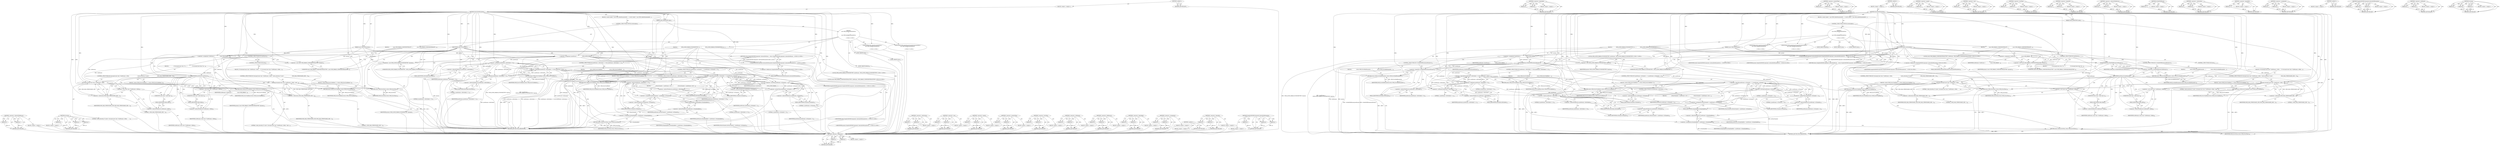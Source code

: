 digraph "strncmp" {
vulnerable_174 [label=<(METHOD,&lt;operator&gt;.indirectFieldAccess)>];
vulnerable_175 [label=<(PARAM,p1)>];
vulnerable_176 [label=<(PARAM,p2)>];
vulnerable_177 [label=<(BLOCK,&lt;empty&gt;,&lt;empty&gt;)>];
vulnerable_178 [label=<(METHOD_RETURN,ANY)>];
vulnerable_199 [label=<(METHOD,strncmp)>];
vulnerable_200 [label=<(PARAM,p1)>];
vulnerable_201 [label=<(PARAM,p2)>];
vulnerable_202 [label=<(PARAM,p3)>];
vulnerable_203 [label=<(BLOCK,&lt;empty&gt;,&lt;empty&gt;)>];
vulnerable_204 [label=<(METHOD_RETURN,ANY)>];
vulnerable_6 [label=<(METHOD,&lt;global&gt;)<SUB>1</SUB>>];
vulnerable_7 [label=<(BLOCK,&lt;empty&gt;,&lt;empty&gt;)<SUB>1</SUB>>];
vulnerable_8 [label=<(METHOD,internalSetParameter)<SUB>1</SUB>>];
vulnerable_9 [label=<(PARAM,OMX_INDEXTYPE index)<SUB>2</SUB>>];
vulnerable_10 [label=<(PARAM,const OMX_PTR params)<SUB>2</SUB>>];
vulnerable_11 [label=<(BLOCK,{
 switch (index) {
 case OMX_IndexParamAudioPc...,{
 switch (index) {
 case OMX_IndexParamAudioPc...)<SUB>2</SUB>>];
vulnerable_12 [label=<(CONTROL_STRUCTURE,SWITCH,switch(index))<SUB>3</SUB>>];
vulnerable_13 [label=<(IDENTIFIER,index,switch(index))<SUB>3</SUB>>];
vulnerable_14 [label="<(BLOCK,{
 case OMX_IndexParamAudioPcm:
 {

           ...,{
 case OMX_IndexParamAudioPcm:
 {

           ...)<SUB>3</SUB>>"];
vulnerable_15 [label=<(JUMP_TARGET,case)<SUB>4</SUB>>];
vulnerable_16 [label="<(IDENTIFIER,OMX_IndexParamAudioPcm,{
 case OMX_IndexParamAudioPcm:
 {

           ...)<SUB>4</SUB>>"];
vulnerable_17 [label=<(BLOCK,{

             OMX_AUDIO_PARAM_PCMMODETYPE *pc...,{

             OMX_AUDIO_PARAM_PCMMODETYPE *pc...)<SUB>5</SUB>>];
vulnerable_18 [label="<(LOCAL,OMX_AUDIO_PARAM_PCMMODETYPE* pcmParams: OMX_AUDIO_PARAM_PCMMODETYPE*)<SUB>7</SUB>>"];
vulnerable_19 [label=<(&lt;operator&gt;.assignment,*pcmParams =
                 (OMX_AUDIO_PARAM_...)<SUB>7</SUB>>];
vulnerable_20 [label=<(IDENTIFIER,pcmParams,*pcmParams =
                 (OMX_AUDIO_PARAM_...)<SUB>7</SUB>>];
vulnerable_21 [label=<(&lt;operator&gt;.cast,(OMX_AUDIO_PARAM_PCMMODETYPE *)params)<SUB>8</SUB>>];
vulnerable_22 [label=<(UNKNOWN,OMX_AUDIO_PARAM_PCMMODETYPE *,OMX_AUDIO_PARAM_PCMMODETYPE *)<SUB>8</SUB>>];
vulnerable_23 [label=<(IDENTIFIER,params,(OMX_AUDIO_PARAM_PCMMODETYPE *)params)<SUB>8</SUB>>];
vulnerable_24 [label=<(CONTROL_STRUCTURE,IF,if (pcmParams-&gt;nPortIndex != 0 &amp;&amp; pcmParams-&gt;nPortIndex != 1))<SUB>10</SUB>>];
vulnerable_25 [label=<(&lt;operator&gt;.logicalAnd,pcmParams-&gt;nPortIndex != 0 &amp;&amp; pcmParams-&gt;nPortI...)<SUB>10</SUB>>];
vulnerable_26 [label=<(&lt;operator&gt;.notEquals,pcmParams-&gt;nPortIndex != 0)<SUB>10</SUB>>];
vulnerable_27 [label=<(&lt;operator&gt;.indirectFieldAccess,pcmParams-&gt;nPortIndex)<SUB>10</SUB>>];
vulnerable_28 [label=<(IDENTIFIER,pcmParams,pcmParams-&gt;nPortIndex != 0)<SUB>10</SUB>>];
vulnerable_29 [label=<(FIELD_IDENTIFIER,nPortIndex,nPortIndex)<SUB>10</SUB>>];
vulnerable_30 [label=<(LITERAL,0,pcmParams-&gt;nPortIndex != 0)<SUB>10</SUB>>];
vulnerable_31 [label=<(&lt;operator&gt;.notEquals,pcmParams-&gt;nPortIndex != 1)<SUB>10</SUB>>];
vulnerable_32 [label=<(&lt;operator&gt;.indirectFieldAccess,pcmParams-&gt;nPortIndex)<SUB>10</SUB>>];
vulnerable_33 [label=<(IDENTIFIER,pcmParams,pcmParams-&gt;nPortIndex != 1)<SUB>10</SUB>>];
vulnerable_34 [label=<(FIELD_IDENTIFIER,nPortIndex,nPortIndex)<SUB>10</SUB>>];
vulnerable_35 [label=<(LITERAL,1,pcmParams-&gt;nPortIndex != 1)<SUB>10</SUB>>];
vulnerable_36 [label=<(BLOCK,{
                 return OMX_ErrorUndefined;
 ...,{
                 return OMX_ErrorUndefined;
 ...)<SUB>10</SUB>>];
vulnerable_37 [label=<(RETURN,return OMX_ErrorUndefined;,return OMX_ErrorUndefined;)<SUB>11</SUB>>];
vulnerable_38 [label=<(IDENTIFIER,OMX_ErrorUndefined,return OMX_ErrorUndefined;)<SUB>11</SUB>>];
vulnerable_39 [label=<(CONTROL_STRUCTURE,IF,if (pcmParams-&gt;nChannels &lt; 1 || pcmParams-&gt;nChannels &gt; 2))<SUB>14</SUB>>];
vulnerable_40 [label=<(&lt;operator&gt;.logicalOr,pcmParams-&gt;nChannels &lt; 1 || pcmParams-&gt;nChannel...)<SUB>14</SUB>>];
vulnerable_41 [label=<(&lt;operator&gt;.lessThan,pcmParams-&gt;nChannels &lt; 1)<SUB>14</SUB>>];
vulnerable_42 [label=<(&lt;operator&gt;.indirectFieldAccess,pcmParams-&gt;nChannels)<SUB>14</SUB>>];
vulnerable_43 [label=<(IDENTIFIER,pcmParams,pcmParams-&gt;nChannels &lt; 1)<SUB>14</SUB>>];
vulnerable_44 [label=<(FIELD_IDENTIFIER,nChannels,nChannels)<SUB>14</SUB>>];
vulnerable_45 [label=<(LITERAL,1,pcmParams-&gt;nChannels &lt; 1)<SUB>14</SUB>>];
vulnerable_46 [label=<(&lt;operator&gt;.greaterThan,pcmParams-&gt;nChannels &gt; 2)<SUB>14</SUB>>];
vulnerable_47 [label=<(&lt;operator&gt;.indirectFieldAccess,pcmParams-&gt;nChannels)<SUB>14</SUB>>];
vulnerable_48 [label=<(IDENTIFIER,pcmParams,pcmParams-&gt;nChannels &gt; 2)<SUB>14</SUB>>];
vulnerable_49 [label=<(FIELD_IDENTIFIER,nChannels,nChannels)<SUB>14</SUB>>];
vulnerable_50 [label=<(LITERAL,2,pcmParams-&gt;nChannels &gt; 2)<SUB>14</SUB>>];
vulnerable_51 [label=<(BLOCK,{
 return OMX_ErrorUndefined;
 },{
 return OMX_ErrorUndefined;
 })<SUB>14</SUB>>];
vulnerable_52 [label=<(RETURN,return OMX_ErrorUndefined;,return OMX_ErrorUndefined;)<SUB>15</SUB>>];
vulnerable_53 [label=<(IDENTIFIER,OMX_ErrorUndefined,return OMX_ErrorUndefined;)<SUB>15</SUB>>];
vulnerable_54 [label=<(CONTROL_STRUCTURE,IF,if (pcmParams-&gt;nPortIndex == 0))<SUB>18</SUB>>];
vulnerable_55 [label=<(&lt;operator&gt;.equals,pcmParams-&gt;nPortIndex == 0)<SUB>18</SUB>>];
vulnerable_56 [label=<(&lt;operator&gt;.indirectFieldAccess,pcmParams-&gt;nPortIndex)<SUB>18</SUB>>];
vulnerable_57 [label=<(IDENTIFIER,pcmParams,pcmParams-&gt;nPortIndex == 0)<SUB>18</SUB>>];
vulnerable_58 [label=<(FIELD_IDENTIFIER,nPortIndex,nPortIndex)<SUB>18</SUB>>];
vulnerable_59 [label=<(LITERAL,0,pcmParams-&gt;nPortIndex == 0)<SUB>18</SUB>>];
vulnerable_60 [label=<(BLOCK,{
                mNumChannels = pcmParams-&gt;nCh...,{
                mNumChannels = pcmParams-&gt;nCh...)<SUB>18</SUB>>];
vulnerable_61 [label=<(&lt;operator&gt;.assignment,mNumChannels = pcmParams-&gt;nChannels)<SUB>19</SUB>>];
vulnerable_62 [label=<(IDENTIFIER,mNumChannels,mNumChannels = pcmParams-&gt;nChannels)<SUB>19</SUB>>];
vulnerable_63 [label=<(&lt;operator&gt;.indirectFieldAccess,pcmParams-&gt;nChannels)<SUB>19</SUB>>];
vulnerable_64 [label=<(IDENTIFIER,pcmParams,mNumChannels = pcmParams-&gt;nChannels)<SUB>19</SUB>>];
vulnerable_65 [label=<(FIELD_IDENTIFIER,nChannels,nChannels)<SUB>19</SUB>>];
vulnerable_66 [label=<(&lt;operator&gt;.assignment,mSamplingRate = pcmParams-&gt;nSamplingRate)<SUB>22</SUB>>];
vulnerable_67 [label=<(IDENTIFIER,mSamplingRate,mSamplingRate = pcmParams-&gt;nSamplingRate)<SUB>22</SUB>>];
vulnerable_68 [label=<(&lt;operator&gt;.indirectFieldAccess,pcmParams-&gt;nSamplingRate)<SUB>22</SUB>>];
vulnerable_69 [label=<(IDENTIFIER,pcmParams,mSamplingRate = pcmParams-&gt;nSamplingRate)<SUB>22</SUB>>];
vulnerable_70 [label=<(FIELD_IDENTIFIER,nSamplingRate,nSamplingRate)<SUB>22</SUB>>];
vulnerable_71 [label=<(RETURN,return OMX_ErrorNone;,return OMX_ErrorNone;)<SUB>24</SUB>>];
vulnerable_72 [label=<(IDENTIFIER,OMX_ErrorNone,return OMX_ErrorNone;)<SUB>24</SUB>>];
vulnerable_73 [label=<(JUMP_TARGET,case)<SUB>27</SUB>>];
vulnerable_74 [label="<(IDENTIFIER,OMX_IndexParamStandardComponentRole,{
 case OMX_IndexParamAudioPcm:
 {

           ...)<SUB>27</SUB>>"];
vulnerable_75 [label=<(BLOCK,{

             const OMX_PARAM_COMPONENTROLETY...,{

             const OMX_PARAM_COMPONENTROLETY...)<SUB>28</SUB>>];
vulnerable_76 [label="<(LOCAL,const OMX_PARAM_COMPONENTROLETYPE* roleParams: OMX_PARAM_COMPONENTROLETYPE*)<SUB>30</SUB>>"];
vulnerable_77 [label=<(&lt;operator&gt;.assignment,*roleParams =
                 (const OMX_PARAM...)<SUB>30</SUB>>];
vulnerable_78 [label=<(IDENTIFIER,roleParams,*roleParams =
                 (const OMX_PARAM...)<SUB>30</SUB>>];
vulnerable_79 [label=<(&lt;operator&gt;.cast,(const OMX_PARAM_COMPONENTROLETYPE *)params)<SUB>31</SUB>>];
vulnerable_80 [label=<(UNKNOWN,const OMX_PARAM_COMPONENTROLETYPE *,const OMX_PARAM_COMPONENTROLETYPE *)<SUB>31</SUB>>];
vulnerable_81 [label=<(IDENTIFIER,params,(const OMX_PARAM_COMPONENTROLETYPE *)params)<SUB>31</SUB>>];
vulnerable_82 [label=<(CONTROL_STRUCTURE,IF,if (mIsMLaw))<SUB>33</SUB>>];
vulnerable_83 [label=<(IDENTIFIER,mIsMLaw,if (mIsMLaw))<SUB>33</SUB>>];
vulnerable_84 [label=<(BLOCK,{
                 if (strncmp((const char *)ro...,{
                 if (strncmp((const char *)ro...)<SUB>33</SUB>>];
vulnerable_85 [label=<(CONTROL_STRUCTURE,IF,if (strncmp((const char *)roleParams-&gt;cRole,
                             &quot;audio_decoder.g711mlaw&quot;,
                            OMX_MAX_STRINGNAME_SIZE - 1)))<SUB>34</SUB>>];
vulnerable_86 [label=<(strncmp,strncmp((const char *)roleParams-&gt;cRole,
      ...)<SUB>34</SUB>>];
vulnerable_87 [label=<(&lt;operator&gt;.cast,(const char *)roleParams-&gt;cRole)<SUB>34</SUB>>];
vulnerable_88 [label=<(UNKNOWN,const char *,const char *)<SUB>34</SUB>>];
vulnerable_89 [label=<(&lt;operator&gt;.indirectFieldAccess,roleParams-&gt;cRole)<SUB>34</SUB>>];
vulnerable_90 [label=<(IDENTIFIER,roleParams,(const char *)roleParams-&gt;cRole)<SUB>34</SUB>>];
vulnerable_91 [label=<(FIELD_IDENTIFIER,cRole,cRole)<SUB>34</SUB>>];
vulnerable_92 [label=<(LITERAL,&quot;audio_decoder.g711mlaw&quot;,strncmp((const char *)roleParams-&gt;cRole,
      ...)<SUB>35</SUB>>];
vulnerable_93 [label=<(&lt;operator&gt;.subtraction,OMX_MAX_STRINGNAME_SIZE - 1)<SUB>36</SUB>>];
vulnerable_94 [label=<(IDENTIFIER,OMX_MAX_STRINGNAME_SIZE,OMX_MAX_STRINGNAME_SIZE - 1)<SUB>36</SUB>>];
vulnerable_95 [label=<(LITERAL,1,OMX_MAX_STRINGNAME_SIZE - 1)<SUB>36</SUB>>];
vulnerable_96 [label=<(BLOCK,{
 return OMX_ErrorUndefined;
 },{
 return OMX_ErrorUndefined;
 })<SUB>36</SUB>>];
vulnerable_97 [label=<(RETURN,return OMX_ErrorUndefined;,return OMX_ErrorUndefined;)<SUB>37</SUB>>];
vulnerable_98 [label=<(IDENTIFIER,OMX_ErrorUndefined,return OMX_ErrorUndefined;)<SUB>37</SUB>>];
vulnerable_99 [label=<(CONTROL_STRUCTURE,ELSE,else)<SUB>39</SUB>>];
vulnerable_100 [label=<(BLOCK,{
 if (strncmp((const char *)roleParams-&gt;cRole,...,{
 if (strncmp((const char *)roleParams-&gt;cRole,...)<SUB>39</SUB>>];
vulnerable_101 [label=<(CONTROL_STRUCTURE,IF,if (strncmp((const char *)roleParams-&gt;cRole,
 &quot;audio_decoder.g711alaw&quot;,
                            OMX_MAX_STRINGNAME_SIZE - 1)))<SUB>40</SUB>>];
vulnerable_102 [label=<(strncmp,strncmp((const char *)roleParams-&gt;cRole,
 &quot;audi...)<SUB>40</SUB>>];
vulnerable_103 [label=<(&lt;operator&gt;.cast,(const char *)roleParams-&gt;cRole)<SUB>40</SUB>>];
vulnerable_104 [label=<(UNKNOWN,const char *,const char *)<SUB>40</SUB>>];
vulnerable_105 [label=<(&lt;operator&gt;.indirectFieldAccess,roleParams-&gt;cRole)<SUB>40</SUB>>];
vulnerable_106 [label=<(IDENTIFIER,roleParams,(const char *)roleParams-&gt;cRole)<SUB>40</SUB>>];
vulnerable_107 [label=<(FIELD_IDENTIFIER,cRole,cRole)<SUB>40</SUB>>];
vulnerable_108 [label=<(LITERAL,&quot;audio_decoder.g711alaw&quot;,strncmp((const char *)roleParams-&gt;cRole,
 &quot;audi...)<SUB>41</SUB>>];
vulnerable_109 [label=<(&lt;operator&gt;.subtraction,OMX_MAX_STRINGNAME_SIZE - 1)<SUB>42</SUB>>];
vulnerable_110 [label=<(IDENTIFIER,OMX_MAX_STRINGNAME_SIZE,OMX_MAX_STRINGNAME_SIZE - 1)<SUB>42</SUB>>];
vulnerable_111 [label=<(LITERAL,1,OMX_MAX_STRINGNAME_SIZE - 1)<SUB>42</SUB>>];
vulnerable_112 [label=<(BLOCK,{
 return OMX_ErrorUndefined;
 },{
 return OMX_ErrorUndefined;
 })<SUB>42</SUB>>];
vulnerable_113 [label=<(RETURN,return OMX_ErrorUndefined;,return OMX_ErrorUndefined;)<SUB>43</SUB>>];
vulnerable_114 [label=<(IDENTIFIER,OMX_ErrorUndefined,return OMX_ErrorUndefined;)<SUB>43</SUB>>];
vulnerable_115 [label=<(RETURN,return OMX_ErrorNone;,return OMX_ErrorNone;)<SUB>47</SUB>>];
vulnerable_116 [label=<(IDENTIFIER,OMX_ErrorNone,return OMX_ErrorNone;)<SUB>47</SUB>>];
vulnerable_117 [label=<(JUMP_TARGET,default)<SUB>50</SUB>>];
vulnerable_118 [label="<(RETURN,return SimpleSoftOMXComponent::internalSetParam...,return SimpleSoftOMXComponent::internalSetParam...)<SUB>51</SUB>>"];
vulnerable_119 [label="<(SimpleSoftOMXComponent.internalSetParameter,SimpleSoftOMXComponent::internalSetParameter(in...)<SUB>51</SUB>>"];
vulnerable_120 [label="<(&lt;operator&gt;.fieldAccess,SimpleSoftOMXComponent::internalSetParameter)<SUB>51</SUB>>"];
vulnerable_121 [label="<(IDENTIFIER,SimpleSoftOMXComponent,SimpleSoftOMXComponent::internalSetParameter(in...)<SUB>51</SUB>>"];
vulnerable_122 [label=<(FIELD_IDENTIFIER,internalSetParameter,internalSetParameter)<SUB>51</SUB>>];
vulnerable_123 [label="<(IDENTIFIER,index,SimpleSoftOMXComponent::internalSetParameter(in...)<SUB>51</SUB>>"];
vulnerable_124 [label="<(IDENTIFIER,params,SimpleSoftOMXComponent::internalSetParameter(in...)<SUB>51</SUB>>"];
vulnerable_125 [label=<(METHOD_RETURN,OMX_ERRORTYPE)<SUB>1</SUB>>];
vulnerable_127 [label=<(METHOD_RETURN,ANY)<SUB>1</SUB>>];
vulnerable_205 [label=<(METHOD,&lt;operator&gt;.subtraction)>];
vulnerable_206 [label=<(PARAM,p1)>];
vulnerable_207 [label=<(PARAM,p2)>];
vulnerable_208 [label=<(BLOCK,&lt;empty&gt;,&lt;empty&gt;)>];
vulnerable_209 [label=<(METHOD_RETURN,ANY)>];
vulnerable_159 [label=<(METHOD,&lt;operator&gt;.cast)>];
vulnerable_160 [label=<(PARAM,p1)>];
vulnerable_161 [label=<(PARAM,p2)>];
vulnerable_162 [label=<(BLOCK,&lt;empty&gt;,&lt;empty&gt;)>];
vulnerable_163 [label=<(METHOD_RETURN,ANY)>];
vulnerable_194 [label=<(METHOD,&lt;operator&gt;.equals)>];
vulnerable_195 [label=<(PARAM,p1)>];
vulnerable_196 [label=<(PARAM,p2)>];
vulnerable_197 [label=<(BLOCK,&lt;empty&gt;,&lt;empty&gt;)>];
vulnerable_198 [label=<(METHOD_RETURN,ANY)>];
vulnerable_189 [label=<(METHOD,&lt;operator&gt;.greaterThan)>];
vulnerable_190 [label=<(PARAM,p1)>];
vulnerable_191 [label=<(PARAM,p2)>];
vulnerable_192 [label=<(BLOCK,&lt;empty&gt;,&lt;empty&gt;)>];
vulnerable_193 [label=<(METHOD_RETURN,ANY)>];
vulnerable_184 [label=<(METHOD,&lt;operator&gt;.lessThan)>];
vulnerable_185 [label=<(PARAM,p1)>];
vulnerable_186 [label=<(PARAM,p2)>];
vulnerable_187 [label=<(BLOCK,&lt;empty&gt;,&lt;empty&gt;)>];
vulnerable_188 [label=<(METHOD_RETURN,ANY)>];
vulnerable_169 [label=<(METHOD,&lt;operator&gt;.notEquals)>];
vulnerable_170 [label=<(PARAM,p1)>];
vulnerable_171 [label=<(PARAM,p2)>];
vulnerable_172 [label=<(BLOCK,&lt;empty&gt;,&lt;empty&gt;)>];
vulnerable_173 [label=<(METHOD_RETURN,ANY)>];
vulnerable_216 [label=<(METHOD,&lt;operator&gt;.fieldAccess)>];
vulnerable_217 [label=<(PARAM,p1)>];
vulnerable_218 [label=<(PARAM,p2)>];
vulnerable_219 [label=<(BLOCK,&lt;empty&gt;,&lt;empty&gt;)>];
vulnerable_220 [label=<(METHOD_RETURN,ANY)>];
vulnerable_164 [label=<(METHOD,&lt;operator&gt;.logicalAnd)>];
vulnerable_165 [label=<(PARAM,p1)>];
vulnerable_166 [label=<(PARAM,p2)>];
vulnerable_167 [label=<(BLOCK,&lt;empty&gt;,&lt;empty&gt;)>];
vulnerable_168 [label=<(METHOD_RETURN,ANY)>];
vulnerable_154 [label=<(METHOD,&lt;operator&gt;.assignment)>];
vulnerable_155 [label=<(PARAM,p1)>];
vulnerable_156 [label=<(PARAM,p2)>];
vulnerable_157 [label=<(BLOCK,&lt;empty&gt;,&lt;empty&gt;)>];
vulnerable_158 [label=<(METHOD_RETURN,ANY)>];
vulnerable_148 [label=<(METHOD,&lt;global&gt;)<SUB>1</SUB>>];
vulnerable_149 [label=<(BLOCK,&lt;empty&gt;,&lt;empty&gt;)>];
vulnerable_150 [label=<(METHOD_RETURN,ANY)>];
vulnerable_179 [label=<(METHOD,&lt;operator&gt;.logicalOr)>];
vulnerable_180 [label=<(PARAM,p1)>];
vulnerable_181 [label=<(PARAM,p2)>];
vulnerable_182 [label=<(BLOCK,&lt;empty&gt;,&lt;empty&gt;)>];
vulnerable_183 [label=<(METHOD_RETURN,ANY)>];
vulnerable_210 [label=<(METHOD,SimpleSoftOMXComponent.internalSetParameter)>];
vulnerable_211 [label=<(PARAM,p1)>];
vulnerable_212 [label=<(PARAM,p2)>];
vulnerable_213 [label=<(PARAM,p3)>];
vulnerable_214 [label=<(BLOCK,&lt;empty&gt;,&lt;empty&gt;)>];
vulnerable_215 [label=<(METHOD_RETURN,ANY)>];
fixed_238 [label=<(METHOD,&lt;operator&gt;.fieldAccess)>];
fixed_239 [label=<(PARAM,p1)>];
fixed_240 [label=<(PARAM,p2)>];
fixed_241 [label=<(BLOCK,&lt;empty&gt;,&lt;empty&gt;)>];
fixed_242 [label=<(METHOD_RETURN,ANY)>];
fixed_186 [label=<(METHOD,&lt;operator&gt;.logicalAnd)>];
fixed_187 [label=<(PARAM,p1)>];
fixed_188 [label=<(PARAM,p2)>];
fixed_189 [label=<(BLOCK,&lt;empty&gt;,&lt;empty&gt;)>];
fixed_190 [label=<(METHOD_RETURN,ANY)>];
fixed_211 [label=<(METHOD,&lt;operator&gt;.greaterThan)>];
fixed_212 [label=<(PARAM,p1)>];
fixed_213 [label=<(PARAM,p2)>];
fixed_214 [label=<(BLOCK,&lt;empty&gt;,&lt;empty&gt;)>];
fixed_215 [label=<(METHOD_RETURN,ANY)>];
fixed_6 [label=<(METHOD,&lt;global&gt;)<SUB>1</SUB>>];
fixed_7 [label=<(BLOCK,&lt;empty&gt;,&lt;empty&gt;)<SUB>1</SUB>>];
fixed_8 [label=<(METHOD,internalSetParameter)<SUB>1</SUB>>];
fixed_9 [label=<(PARAM,OMX_INDEXTYPE index)<SUB>2</SUB>>];
fixed_10 [label=<(PARAM,const OMX_PTR params)<SUB>2</SUB>>];
fixed_11 [label=<(BLOCK,{
 switch (index) {
 case OMX_IndexParamAudioPc...,{
 switch (index) {
 case OMX_IndexParamAudioPc...)<SUB>2</SUB>>];
fixed_12 [label=<(CONTROL_STRUCTURE,SWITCH,switch(index))<SUB>3</SUB>>];
fixed_13 [label=<(IDENTIFIER,index,switch(index))<SUB>3</SUB>>];
fixed_14 [label="<(BLOCK,{
 case OMX_IndexParamAudioPcm:
 {

           ...,{
 case OMX_IndexParamAudioPcm:
 {

           ...)<SUB>3</SUB>>"];
fixed_15 [label=<(JUMP_TARGET,case)<SUB>4</SUB>>];
fixed_16 [label="<(IDENTIFIER,OMX_IndexParamAudioPcm,{
 case OMX_IndexParamAudioPcm:
 {

           ...)<SUB>4</SUB>>"];
fixed_17 [label=<(BLOCK,{

             OMX_AUDIO_PARAM_PCMMODETYPE *pc...,{

             OMX_AUDIO_PARAM_PCMMODETYPE *pc...)<SUB>5</SUB>>];
fixed_18 [label="<(LOCAL,OMX_AUDIO_PARAM_PCMMODETYPE* pcmParams: OMX_AUDIO_PARAM_PCMMODETYPE*)<SUB>7</SUB>>"];
fixed_19 [label=<(&lt;operator&gt;.assignment,*pcmParams =
                 (OMX_AUDIO_PARAM_...)<SUB>7</SUB>>];
fixed_20 [label=<(IDENTIFIER,pcmParams,*pcmParams =
                 (OMX_AUDIO_PARAM_...)<SUB>7</SUB>>];
fixed_21 [label=<(&lt;operator&gt;.cast,(OMX_AUDIO_PARAM_PCMMODETYPE *)params)<SUB>8</SUB>>];
fixed_22 [label=<(UNKNOWN,OMX_AUDIO_PARAM_PCMMODETYPE *,OMX_AUDIO_PARAM_PCMMODETYPE *)<SUB>8</SUB>>];
fixed_23 [label=<(IDENTIFIER,params,(OMX_AUDIO_PARAM_PCMMODETYPE *)params)<SUB>8</SUB>>];
fixed_24 [label=<(CONTROL_STRUCTURE,IF,if (!isValidOMXParam(pcmParams)))<SUB>10</SUB>>];
fixed_25 [label=<(&lt;operator&gt;.logicalNot,!isValidOMXParam(pcmParams))<SUB>10</SUB>>];
fixed_26 [label=<(isValidOMXParam,isValidOMXParam(pcmParams))<SUB>10</SUB>>];
fixed_27 [label=<(IDENTIFIER,pcmParams,isValidOMXParam(pcmParams))<SUB>10</SUB>>];
fixed_28 [label=<(BLOCK,{
                return OMX_ErrorBadParameter;...,{
                return OMX_ErrorBadParameter;...)<SUB>10</SUB>>];
fixed_29 [label=<(RETURN,return OMX_ErrorBadParameter;,return OMX_ErrorBadParameter;)<SUB>11</SUB>>];
fixed_30 [label=<(IDENTIFIER,OMX_ErrorBadParameter,return OMX_ErrorBadParameter;)<SUB>11</SUB>>];
fixed_31 [label=<(CONTROL_STRUCTURE,IF,if (pcmParams-&gt;nPortIndex != 0 &amp;&amp; pcmParams-&gt;nPortIndex != 1))<SUB>14</SUB>>];
fixed_32 [label=<(&lt;operator&gt;.logicalAnd,pcmParams-&gt;nPortIndex != 0 &amp;&amp; pcmParams-&gt;nPortI...)<SUB>14</SUB>>];
fixed_33 [label=<(&lt;operator&gt;.notEquals,pcmParams-&gt;nPortIndex != 0)<SUB>14</SUB>>];
fixed_34 [label=<(&lt;operator&gt;.indirectFieldAccess,pcmParams-&gt;nPortIndex)<SUB>14</SUB>>];
fixed_35 [label=<(IDENTIFIER,pcmParams,pcmParams-&gt;nPortIndex != 0)<SUB>14</SUB>>];
fixed_36 [label=<(FIELD_IDENTIFIER,nPortIndex,nPortIndex)<SUB>14</SUB>>];
fixed_37 [label=<(LITERAL,0,pcmParams-&gt;nPortIndex != 0)<SUB>14</SUB>>];
fixed_38 [label=<(&lt;operator&gt;.notEquals,pcmParams-&gt;nPortIndex != 1)<SUB>14</SUB>>];
fixed_39 [label=<(&lt;operator&gt;.indirectFieldAccess,pcmParams-&gt;nPortIndex)<SUB>14</SUB>>];
fixed_40 [label=<(IDENTIFIER,pcmParams,pcmParams-&gt;nPortIndex != 1)<SUB>14</SUB>>];
fixed_41 [label=<(FIELD_IDENTIFIER,nPortIndex,nPortIndex)<SUB>14</SUB>>];
fixed_42 [label=<(LITERAL,1,pcmParams-&gt;nPortIndex != 1)<SUB>14</SUB>>];
fixed_43 [label=<(BLOCK,{
                 return OMX_ErrorUndefined;
 ...,{
                 return OMX_ErrorUndefined;
 ...)<SUB>14</SUB>>];
fixed_44 [label=<(RETURN,return OMX_ErrorUndefined;,return OMX_ErrorUndefined;)<SUB>15</SUB>>];
fixed_45 [label=<(IDENTIFIER,OMX_ErrorUndefined,return OMX_ErrorUndefined;)<SUB>15</SUB>>];
fixed_46 [label=<(CONTROL_STRUCTURE,IF,if (pcmParams-&gt;nChannels &lt; 1 || pcmParams-&gt;nChannels &gt; 2))<SUB>18</SUB>>];
fixed_47 [label=<(&lt;operator&gt;.logicalOr,pcmParams-&gt;nChannels &lt; 1 || pcmParams-&gt;nChannel...)<SUB>18</SUB>>];
fixed_48 [label=<(&lt;operator&gt;.lessThan,pcmParams-&gt;nChannels &lt; 1)<SUB>18</SUB>>];
fixed_49 [label=<(&lt;operator&gt;.indirectFieldAccess,pcmParams-&gt;nChannels)<SUB>18</SUB>>];
fixed_50 [label=<(IDENTIFIER,pcmParams,pcmParams-&gt;nChannels &lt; 1)<SUB>18</SUB>>];
fixed_51 [label=<(FIELD_IDENTIFIER,nChannels,nChannels)<SUB>18</SUB>>];
fixed_52 [label=<(LITERAL,1,pcmParams-&gt;nChannels &lt; 1)<SUB>18</SUB>>];
fixed_53 [label=<(&lt;operator&gt;.greaterThan,pcmParams-&gt;nChannels &gt; 2)<SUB>18</SUB>>];
fixed_54 [label=<(&lt;operator&gt;.indirectFieldAccess,pcmParams-&gt;nChannels)<SUB>18</SUB>>];
fixed_55 [label=<(IDENTIFIER,pcmParams,pcmParams-&gt;nChannels &gt; 2)<SUB>18</SUB>>];
fixed_56 [label=<(FIELD_IDENTIFIER,nChannels,nChannels)<SUB>18</SUB>>];
fixed_57 [label=<(LITERAL,2,pcmParams-&gt;nChannels &gt; 2)<SUB>18</SUB>>];
fixed_58 [label=<(BLOCK,{
 return OMX_ErrorUndefined;
 },{
 return OMX_ErrorUndefined;
 })<SUB>18</SUB>>];
fixed_59 [label=<(RETURN,return OMX_ErrorUndefined;,return OMX_ErrorUndefined;)<SUB>19</SUB>>];
fixed_60 [label=<(IDENTIFIER,OMX_ErrorUndefined,return OMX_ErrorUndefined;)<SUB>19</SUB>>];
fixed_61 [label=<(CONTROL_STRUCTURE,IF,if (pcmParams-&gt;nPortIndex == 0))<SUB>22</SUB>>];
fixed_62 [label=<(&lt;operator&gt;.equals,pcmParams-&gt;nPortIndex == 0)<SUB>22</SUB>>];
fixed_63 [label=<(&lt;operator&gt;.indirectFieldAccess,pcmParams-&gt;nPortIndex)<SUB>22</SUB>>];
fixed_64 [label=<(IDENTIFIER,pcmParams,pcmParams-&gt;nPortIndex == 0)<SUB>22</SUB>>];
fixed_65 [label=<(FIELD_IDENTIFIER,nPortIndex,nPortIndex)<SUB>22</SUB>>];
fixed_66 [label=<(LITERAL,0,pcmParams-&gt;nPortIndex == 0)<SUB>22</SUB>>];
fixed_67 [label=<(BLOCK,{
                mNumChannels = pcmParams-&gt;nCh...,{
                mNumChannels = pcmParams-&gt;nCh...)<SUB>22</SUB>>];
fixed_68 [label=<(&lt;operator&gt;.assignment,mNumChannels = pcmParams-&gt;nChannels)<SUB>23</SUB>>];
fixed_69 [label=<(IDENTIFIER,mNumChannels,mNumChannels = pcmParams-&gt;nChannels)<SUB>23</SUB>>];
fixed_70 [label=<(&lt;operator&gt;.indirectFieldAccess,pcmParams-&gt;nChannels)<SUB>23</SUB>>];
fixed_71 [label=<(IDENTIFIER,pcmParams,mNumChannels = pcmParams-&gt;nChannels)<SUB>23</SUB>>];
fixed_72 [label=<(FIELD_IDENTIFIER,nChannels,nChannels)<SUB>23</SUB>>];
fixed_73 [label=<(&lt;operator&gt;.assignment,mSamplingRate = pcmParams-&gt;nSamplingRate)<SUB>26</SUB>>];
fixed_74 [label=<(IDENTIFIER,mSamplingRate,mSamplingRate = pcmParams-&gt;nSamplingRate)<SUB>26</SUB>>];
fixed_75 [label=<(&lt;operator&gt;.indirectFieldAccess,pcmParams-&gt;nSamplingRate)<SUB>26</SUB>>];
fixed_76 [label=<(IDENTIFIER,pcmParams,mSamplingRate = pcmParams-&gt;nSamplingRate)<SUB>26</SUB>>];
fixed_77 [label=<(FIELD_IDENTIFIER,nSamplingRate,nSamplingRate)<SUB>26</SUB>>];
fixed_78 [label=<(RETURN,return OMX_ErrorNone;,return OMX_ErrorNone;)<SUB>28</SUB>>];
fixed_79 [label=<(IDENTIFIER,OMX_ErrorNone,return OMX_ErrorNone;)<SUB>28</SUB>>];
fixed_80 [label=<(JUMP_TARGET,case)<SUB>31</SUB>>];
fixed_81 [label="<(IDENTIFIER,OMX_IndexParamStandardComponentRole,{
 case OMX_IndexParamAudioPcm:
 {

           ...)<SUB>31</SUB>>"];
fixed_82 [label=<(BLOCK,{

             const OMX_PARAM_COMPONENTROLETY...,{

             const OMX_PARAM_COMPONENTROLETY...)<SUB>32</SUB>>];
fixed_83 [label="<(LOCAL,const OMX_PARAM_COMPONENTROLETYPE* roleParams: OMX_PARAM_COMPONENTROLETYPE*)<SUB>34</SUB>>"];
fixed_84 [label=<(&lt;operator&gt;.assignment,*roleParams =
                 (const OMX_PARAM...)<SUB>34</SUB>>];
fixed_85 [label=<(IDENTIFIER,roleParams,*roleParams =
                 (const OMX_PARAM...)<SUB>34</SUB>>];
fixed_86 [label=<(&lt;operator&gt;.cast,(const OMX_PARAM_COMPONENTROLETYPE *)params)<SUB>35</SUB>>];
fixed_87 [label=<(UNKNOWN,const OMX_PARAM_COMPONENTROLETYPE *,const OMX_PARAM_COMPONENTROLETYPE *)<SUB>35</SUB>>];
fixed_88 [label=<(IDENTIFIER,params,(const OMX_PARAM_COMPONENTROLETYPE *)params)<SUB>35</SUB>>];
fixed_89 [label=<(CONTROL_STRUCTURE,IF,if (!isValidOMXParam(roleParams)))<SUB>37</SUB>>];
fixed_90 [label=<(&lt;operator&gt;.logicalNot,!isValidOMXParam(roleParams))<SUB>37</SUB>>];
fixed_91 [label=<(isValidOMXParam,isValidOMXParam(roleParams))<SUB>37</SUB>>];
fixed_92 [label=<(IDENTIFIER,roleParams,isValidOMXParam(roleParams))<SUB>37</SUB>>];
fixed_93 [label=<(BLOCK,{
                return OMX_ErrorBadParameter;...,{
                return OMX_ErrorBadParameter;...)<SUB>37</SUB>>];
fixed_94 [label=<(RETURN,return OMX_ErrorBadParameter;,return OMX_ErrorBadParameter;)<SUB>38</SUB>>];
fixed_95 [label=<(IDENTIFIER,OMX_ErrorBadParameter,return OMX_ErrorBadParameter;)<SUB>38</SUB>>];
fixed_96 [label=<(CONTROL_STRUCTURE,IF,if (mIsMLaw))<SUB>41</SUB>>];
fixed_97 [label=<(IDENTIFIER,mIsMLaw,if (mIsMLaw))<SUB>41</SUB>>];
fixed_98 [label=<(BLOCK,{
                 if (strncmp((const char *)ro...,{
                 if (strncmp((const char *)ro...)<SUB>41</SUB>>];
fixed_99 [label=<(CONTROL_STRUCTURE,IF,if (strncmp((const char *)roleParams-&gt;cRole,
                             &quot;audio_decoder.g711mlaw&quot;,
                            OMX_MAX_STRINGNAME_SIZE - 1)))<SUB>42</SUB>>];
fixed_100 [label=<(strncmp,strncmp((const char *)roleParams-&gt;cRole,
      ...)<SUB>42</SUB>>];
fixed_101 [label=<(&lt;operator&gt;.cast,(const char *)roleParams-&gt;cRole)<SUB>42</SUB>>];
fixed_102 [label=<(UNKNOWN,const char *,const char *)<SUB>42</SUB>>];
fixed_103 [label=<(&lt;operator&gt;.indirectFieldAccess,roleParams-&gt;cRole)<SUB>42</SUB>>];
fixed_104 [label=<(IDENTIFIER,roleParams,(const char *)roleParams-&gt;cRole)<SUB>42</SUB>>];
fixed_105 [label=<(FIELD_IDENTIFIER,cRole,cRole)<SUB>42</SUB>>];
fixed_106 [label=<(LITERAL,&quot;audio_decoder.g711mlaw&quot;,strncmp((const char *)roleParams-&gt;cRole,
      ...)<SUB>43</SUB>>];
fixed_107 [label=<(&lt;operator&gt;.subtraction,OMX_MAX_STRINGNAME_SIZE - 1)<SUB>44</SUB>>];
fixed_108 [label=<(IDENTIFIER,OMX_MAX_STRINGNAME_SIZE,OMX_MAX_STRINGNAME_SIZE - 1)<SUB>44</SUB>>];
fixed_109 [label=<(LITERAL,1,OMX_MAX_STRINGNAME_SIZE - 1)<SUB>44</SUB>>];
fixed_110 [label=<(BLOCK,{
 return OMX_ErrorUndefined;
 },{
 return OMX_ErrorUndefined;
 })<SUB>44</SUB>>];
fixed_111 [label=<(RETURN,return OMX_ErrorUndefined;,return OMX_ErrorUndefined;)<SUB>45</SUB>>];
fixed_112 [label=<(IDENTIFIER,OMX_ErrorUndefined,return OMX_ErrorUndefined;)<SUB>45</SUB>>];
fixed_113 [label=<(CONTROL_STRUCTURE,ELSE,else)<SUB>47</SUB>>];
fixed_114 [label=<(BLOCK,{
 if (strncmp((const char *)roleParams-&gt;cRole,...,{
 if (strncmp((const char *)roleParams-&gt;cRole,...)<SUB>47</SUB>>];
fixed_115 [label=<(CONTROL_STRUCTURE,IF,if (strncmp((const char *)roleParams-&gt;cRole,
 &quot;audio_decoder.g711alaw&quot;,
                            OMX_MAX_STRINGNAME_SIZE - 1)))<SUB>48</SUB>>];
fixed_116 [label=<(strncmp,strncmp((const char *)roleParams-&gt;cRole,
 &quot;audi...)<SUB>48</SUB>>];
fixed_117 [label=<(&lt;operator&gt;.cast,(const char *)roleParams-&gt;cRole)<SUB>48</SUB>>];
fixed_118 [label=<(UNKNOWN,const char *,const char *)<SUB>48</SUB>>];
fixed_119 [label=<(&lt;operator&gt;.indirectFieldAccess,roleParams-&gt;cRole)<SUB>48</SUB>>];
fixed_120 [label=<(IDENTIFIER,roleParams,(const char *)roleParams-&gt;cRole)<SUB>48</SUB>>];
fixed_121 [label=<(FIELD_IDENTIFIER,cRole,cRole)<SUB>48</SUB>>];
fixed_122 [label=<(LITERAL,&quot;audio_decoder.g711alaw&quot;,strncmp((const char *)roleParams-&gt;cRole,
 &quot;audi...)<SUB>49</SUB>>];
fixed_123 [label=<(&lt;operator&gt;.subtraction,OMX_MAX_STRINGNAME_SIZE - 1)<SUB>50</SUB>>];
fixed_124 [label=<(IDENTIFIER,OMX_MAX_STRINGNAME_SIZE,OMX_MAX_STRINGNAME_SIZE - 1)<SUB>50</SUB>>];
fixed_125 [label=<(LITERAL,1,OMX_MAX_STRINGNAME_SIZE - 1)<SUB>50</SUB>>];
fixed_126 [label=<(BLOCK,{
 return OMX_ErrorUndefined;
 },{
 return OMX_ErrorUndefined;
 })<SUB>50</SUB>>];
fixed_127 [label=<(RETURN,return OMX_ErrorUndefined;,return OMX_ErrorUndefined;)<SUB>51</SUB>>];
fixed_128 [label=<(IDENTIFIER,OMX_ErrorUndefined,return OMX_ErrorUndefined;)<SUB>51</SUB>>];
fixed_129 [label=<(RETURN,return OMX_ErrorNone;,return OMX_ErrorNone;)<SUB>55</SUB>>];
fixed_130 [label=<(IDENTIFIER,OMX_ErrorNone,return OMX_ErrorNone;)<SUB>55</SUB>>];
fixed_131 [label=<(JUMP_TARGET,default)<SUB>58</SUB>>];
fixed_132 [label="<(RETURN,return SimpleSoftOMXComponent::internalSetParam...,return SimpleSoftOMXComponent::internalSetParam...)<SUB>59</SUB>>"];
fixed_133 [label="<(SimpleSoftOMXComponent.internalSetParameter,SimpleSoftOMXComponent::internalSetParameter(in...)<SUB>59</SUB>>"];
fixed_134 [label="<(&lt;operator&gt;.fieldAccess,SimpleSoftOMXComponent::internalSetParameter)<SUB>59</SUB>>"];
fixed_135 [label="<(IDENTIFIER,SimpleSoftOMXComponent,SimpleSoftOMXComponent::internalSetParameter(in...)<SUB>59</SUB>>"];
fixed_136 [label=<(FIELD_IDENTIFIER,internalSetParameter,internalSetParameter)<SUB>59</SUB>>];
fixed_137 [label="<(IDENTIFIER,index,SimpleSoftOMXComponent::internalSetParameter(in...)<SUB>59</SUB>>"];
fixed_138 [label="<(IDENTIFIER,params,SimpleSoftOMXComponent::internalSetParameter(in...)<SUB>59</SUB>>"];
fixed_139 [label=<(METHOD_RETURN,OMX_ERRORTYPE)<SUB>1</SUB>>];
fixed_141 [label=<(METHOD_RETURN,ANY)<SUB>1</SUB>>];
fixed_216 [label=<(METHOD,&lt;operator&gt;.equals)>];
fixed_217 [label=<(PARAM,p1)>];
fixed_218 [label=<(PARAM,p2)>];
fixed_219 [label=<(BLOCK,&lt;empty&gt;,&lt;empty&gt;)>];
fixed_220 [label=<(METHOD_RETURN,ANY)>];
fixed_173 [label=<(METHOD,&lt;operator&gt;.cast)>];
fixed_174 [label=<(PARAM,p1)>];
fixed_175 [label=<(PARAM,p2)>];
fixed_176 [label=<(BLOCK,&lt;empty&gt;,&lt;empty&gt;)>];
fixed_177 [label=<(METHOD_RETURN,ANY)>];
fixed_206 [label=<(METHOD,&lt;operator&gt;.lessThan)>];
fixed_207 [label=<(PARAM,p1)>];
fixed_208 [label=<(PARAM,p2)>];
fixed_209 [label=<(BLOCK,&lt;empty&gt;,&lt;empty&gt;)>];
fixed_210 [label=<(METHOD_RETURN,ANY)>];
fixed_201 [label=<(METHOD,&lt;operator&gt;.logicalOr)>];
fixed_202 [label=<(PARAM,p1)>];
fixed_203 [label=<(PARAM,p2)>];
fixed_204 [label=<(BLOCK,&lt;empty&gt;,&lt;empty&gt;)>];
fixed_205 [label=<(METHOD_RETURN,ANY)>];
fixed_196 [label=<(METHOD,&lt;operator&gt;.indirectFieldAccess)>];
fixed_197 [label=<(PARAM,p1)>];
fixed_198 [label=<(PARAM,p2)>];
fixed_199 [label=<(BLOCK,&lt;empty&gt;,&lt;empty&gt;)>];
fixed_200 [label=<(METHOD_RETURN,ANY)>];
fixed_182 [label=<(METHOD,isValidOMXParam)>];
fixed_183 [label=<(PARAM,p1)>];
fixed_184 [label=<(BLOCK,&lt;empty&gt;,&lt;empty&gt;)>];
fixed_185 [label=<(METHOD_RETURN,ANY)>];
fixed_227 [label=<(METHOD,&lt;operator&gt;.subtraction)>];
fixed_228 [label=<(PARAM,p1)>];
fixed_229 [label=<(PARAM,p2)>];
fixed_230 [label=<(BLOCK,&lt;empty&gt;,&lt;empty&gt;)>];
fixed_231 [label=<(METHOD_RETURN,ANY)>];
fixed_178 [label=<(METHOD,&lt;operator&gt;.logicalNot)>];
fixed_179 [label=<(PARAM,p1)>];
fixed_180 [label=<(BLOCK,&lt;empty&gt;,&lt;empty&gt;)>];
fixed_181 [label=<(METHOD_RETURN,ANY)>];
fixed_168 [label=<(METHOD,&lt;operator&gt;.assignment)>];
fixed_169 [label=<(PARAM,p1)>];
fixed_170 [label=<(PARAM,p2)>];
fixed_171 [label=<(BLOCK,&lt;empty&gt;,&lt;empty&gt;)>];
fixed_172 [label=<(METHOD_RETURN,ANY)>];
fixed_162 [label=<(METHOD,&lt;global&gt;)<SUB>1</SUB>>];
fixed_163 [label=<(BLOCK,&lt;empty&gt;,&lt;empty&gt;)>];
fixed_164 [label=<(METHOD_RETURN,ANY)>];
fixed_232 [label=<(METHOD,SimpleSoftOMXComponent.internalSetParameter)>];
fixed_233 [label=<(PARAM,p1)>];
fixed_234 [label=<(PARAM,p2)>];
fixed_235 [label=<(PARAM,p3)>];
fixed_236 [label=<(BLOCK,&lt;empty&gt;,&lt;empty&gt;)>];
fixed_237 [label=<(METHOD_RETURN,ANY)>];
fixed_191 [label=<(METHOD,&lt;operator&gt;.notEquals)>];
fixed_192 [label=<(PARAM,p1)>];
fixed_193 [label=<(PARAM,p2)>];
fixed_194 [label=<(BLOCK,&lt;empty&gt;,&lt;empty&gt;)>];
fixed_195 [label=<(METHOD_RETURN,ANY)>];
fixed_221 [label=<(METHOD,strncmp)>];
fixed_222 [label=<(PARAM,p1)>];
fixed_223 [label=<(PARAM,p2)>];
fixed_224 [label=<(PARAM,p3)>];
fixed_225 [label=<(BLOCK,&lt;empty&gt;,&lt;empty&gt;)>];
fixed_226 [label=<(METHOD_RETURN,ANY)>];
vulnerable_174 -> vulnerable_175  [key=0, label="AST: "];
vulnerable_174 -> vulnerable_175  [key=1, label="DDG: "];
vulnerable_174 -> vulnerable_177  [key=0, label="AST: "];
vulnerable_174 -> vulnerable_176  [key=0, label="AST: "];
vulnerable_174 -> vulnerable_176  [key=1, label="DDG: "];
vulnerable_174 -> vulnerable_178  [key=0, label="AST: "];
vulnerable_174 -> vulnerable_178  [key=1, label="CFG: "];
vulnerable_175 -> vulnerable_178  [key=0, label="DDG: p1"];
vulnerable_176 -> vulnerable_178  [key=0, label="DDG: p2"];
vulnerable_177 -> fixed_238  [key=0];
vulnerable_178 -> fixed_238  [key=0];
vulnerable_199 -> vulnerable_200  [key=0, label="AST: "];
vulnerable_199 -> vulnerable_200  [key=1, label="DDG: "];
vulnerable_199 -> vulnerable_203  [key=0, label="AST: "];
vulnerable_199 -> vulnerable_201  [key=0, label="AST: "];
vulnerable_199 -> vulnerable_201  [key=1, label="DDG: "];
vulnerable_199 -> vulnerable_204  [key=0, label="AST: "];
vulnerable_199 -> vulnerable_204  [key=1, label="CFG: "];
vulnerable_199 -> vulnerable_202  [key=0, label="AST: "];
vulnerable_199 -> vulnerable_202  [key=1, label="DDG: "];
vulnerable_200 -> vulnerable_204  [key=0, label="DDG: p1"];
vulnerable_201 -> vulnerable_204  [key=0, label="DDG: p2"];
vulnerable_202 -> vulnerable_204  [key=0, label="DDG: p3"];
vulnerable_203 -> fixed_238  [key=0];
vulnerable_204 -> fixed_238  [key=0];
vulnerable_6 -> vulnerable_7  [key=0, label="AST: "];
vulnerable_6 -> vulnerable_127  [key=0, label="AST: "];
vulnerable_6 -> vulnerable_127  [key=1, label="CFG: "];
vulnerable_7 -> vulnerable_8  [key=0, label="AST: "];
vulnerable_8 -> vulnerable_9  [key=0, label="AST: "];
vulnerable_8 -> vulnerable_9  [key=1, label="DDG: "];
vulnerable_8 -> vulnerable_10  [key=0, label="AST: "];
vulnerable_8 -> vulnerable_10  [key=1, label="DDG: "];
vulnerable_8 -> vulnerable_11  [key=0, label="AST: "];
vulnerable_8 -> vulnerable_125  [key=0, label="AST: "];
vulnerable_8 -> vulnerable_13  [key=0, label="CFG: "];
vulnerable_8 -> vulnerable_13  [key=1, label="DDG: "];
vulnerable_8 -> vulnerable_16  [key=0, label="DDG: "];
vulnerable_8 -> vulnerable_74  [key=0, label="DDG: "];
vulnerable_8 -> vulnerable_19  [key=0, label="DDG: "];
vulnerable_8 -> vulnerable_71  [key=0, label="DDG: "];
vulnerable_8 -> vulnerable_77  [key=0, label="DDG: "];
vulnerable_8 -> vulnerable_115  [key=0, label="DDG: "];
vulnerable_8 -> vulnerable_72  [key=0, label="DDG: "];
vulnerable_8 -> vulnerable_83  [key=0, label="DDG: "];
vulnerable_8 -> vulnerable_116  [key=0, label="DDG: "];
vulnerable_8 -> vulnerable_119  [key=0, label="DDG: "];
vulnerable_8 -> vulnerable_21  [key=0, label="DDG: "];
vulnerable_8 -> vulnerable_37  [key=0, label="DDG: "];
vulnerable_8 -> vulnerable_52  [key=0, label="DDG: "];
vulnerable_8 -> vulnerable_55  [key=0, label="DDG: "];
vulnerable_8 -> vulnerable_79  [key=0, label="DDG: "];
vulnerable_8 -> vulnerable_26  [key=0, label="DDG: "];
vulnerable_8 -> vulnerable_31  [key=0, label="DDG: "];
vulnerable_8 -> vulnerable_38  [key=0, label="DDG: "];
vulnerable_8 -> vulnerable_41  [key=0, label="DDG: "];
vulnerable_8 -> vulnerable_46  [key=0, label="DDG: "];
vulnerable_8 -> vulnerable_53  [key=0, label="DDG: "];
vulnerable_8 -> vulnerable_86  [key=0, label="DDG: "];
vulnerable_8 -> vulnerable_97  [key=0, label="DDG: "];
vulnerable_8 -> vulnerable_93  [key=0, label="DDG: "];
vulnerable_8 -> vulnerable_98  [key=0, label="DDG: "];
vulnerable_8 -> vulnerable_102  [key=0, label="DDG: "];
vulnerable_8 -> vulnerable_113  [key=0, label="DDG: "];
vulnerable_8 -> vulnerable_109  [key=0, label="DDG: "];
vulnerable_8 -> vulnerable_114  [key=0, label="DDG: "];
vulnerable_9 -> vulnerable_125  [key=0, label="DDG: index"];
vulnerable_9 -> vulnerable_119  [key=0, label="DDG: index"];
vulnerable_10 -> vulnerable_19  [key=0, label="DDG: params"];
vulnerable_10 -> vulnerable_77  [key=0, label="DDG: params"];
vulnerable_10 -> vulnerable_119  [key=0, label="DDG: params"];
vulnerable_10 -> vulnerable_21  [key=0, label="DDG: params"];
vulnerable_10 -> vulnerable_79  [key=0, label="DDG: params"];
vulnerable_11 -> vulnerable_12  [key=0, label="AST: "];
vulnerable_12 -> vulnerable_13  [key=0, label="AST: "];
vulnerable_12 -> vulnerable_14  [key=0, label="AST: "];
vulnerable_13 -> vulnerable_22  [key=0, label="CFG: "];
vulnerable_13 -> vulnerable_22  [key=1, label="CDG: "];
vulnerable_13 -> vulnerable_80  [key=0, label="CFG: "];
vulnerable_13 -> vulnerable_80  [key=1, label="CDG: "];
vulnerable_13 -> vulnerable_122  [key=0, label="CFG: "];
vulnerable_13 -> vulnerable_122  [key=1, label="CDG: "];
vulnerable_13 -> vulnerable_21  [key=0, label="CDG: "];
vulnerable_13 -> vulnerable_26  [key=0, label="CDG: "];
vulnerable_13 -> vulnerable_77  [key=0, label="CDG: "];
vulnerable_13 -> vulnerable_19  [key=0, label="CDG: "];
vulnerable_13 -> vulnerable_120  [key=0, label="CDG: "];
vulnerable_13 -> vulnerable_25  [key=0, label="CDG: "];
vulnerable_13 -> vulnerable_119  [key=0, label="CDG: "];
vulnerable_13 -> vulnerable_27  [key=0, label="CDG: "];
vulnerable_13 -> vulnerable_29  [key=0, label="CDG: "];
vulnerable_13 -> vulnerable_79  [key=0, label="CDG: "];
vulnerable_13 -> vulnerable_83  [key=0, label="CDG: "];
vulnerable_13 -> vulnerable_118  [key=0, label="CDG: "];
vulnerable_14 -> vulnerable_15  [key=0, label="AST: "];
vulnerable_14 -> vulnerable_16  [key=0, label="AST: "];
vulnerable_14 -> vulnerable_17  [key=0, label="AST: "];
vulnerable_14 -> vulnerable_73  [key=0, label="AST: "];
vulnerable_14 -> vulnerable_74  [key=0, label="AST: "];
vulnerable_14 -> vulnerable_75  [key=0, label="AST: "];
vulnerable_14 -> vulnerable_117  [key=0, label="AST: "];
vulnerable_14 -> vulnerable_118  [key=0, label="AST: "];
vulnerable_15 -> fixed_238  [key=0];
vulnerable_16 -> fixed_238  [key=0];
vulnerable_17 -> vulnerable_18  [key=0, label="AST: "];
vulnerable_17 -> vulnerable_19  [key=0, label="AST: "];
vulnerable_17 -> vulnerable_24  [key=0, label="AST: "];
vulnerable_17 -> vulnerable_39  [key=0, label="AST: "];
vulnerable_17 -> vulnerable_54  [key=0, label="AST: "];
vulnerable_17 -> vulnerable_66  [key=0, label="AST: "];
vulnerable_17 -> vulnerable_71  [key=0, label="AST: "];
vulnerable_18 -> fixed_238  [key=0];
vulnerable_19 -> vulnerable_20  [key=0, label="AST: "];
vulnerable_19 -> vulnerable_21  [key=0, label="AST: "];
vulnerable_19 -> vulnerable_29  [key=0, label="CFG: "];
vulnerable_19 -> vulnerable_125  [key=0, label="DDG: pcmParams"];
vulnerable_19 -> vulnerable_125  [key=1, label="DDG: (OMX_AUDIO_PARAM_PCMMODETYPE *)params"];
vulnerable_19 -> vulnerable_125  [key=2, label="DDG: *pcmParams =
                 (OMX_AUDIO_PARAM_PCMMODETYPE *)params"];
vulnerable_19 -> vulnerable_66  [key=0, label="DDG: pcmParams"];
vulnerable_19 -> vulnerable_55  [key=0, label="DDG: pcmParams"];
vulnerable_19 -> vulnerable_61  [key=0, label="DDG: pcmParams"];
vulnerable_19 -> vulnerable_26  [key=0, label="DDG: pcmParams"];
vulnerable_19 -> vulnerable_31  [key=0, label="DDG: pcmParams"];
vulnerable_19 -> vulnerable_41  [key=0, label="DDG: pcmParams"];
vulnerable_19 -> vulnerable_46  [key=0, label="DDG: pcmParams"];
vulnerable_20 -> fixed_238  [key=0];
vulnerable_21 -> vulnerable_22  [key=0, label="AST: "];
vulnerable_21 -> vulnerable_23  [key=0, label="AST: "];
vulnerable_21 -> vulnerable_19  [key=0, label="CFG: "];
vulnerable_21 -> vulnerable_125  [key=0, label="DDG: params"];
vulnerable_22 -> vulnerable_21  [key=0, label="CFG: "];
vulnerable_23 -> fixed_238  [key=0];
vulnerable_24 -> vulnerable_25  [key=0, label="AST: "];
vulnerable_24 -> vulnerable_36  [key=0, label="AST: "];
vulnerable_25 -> vulnerable_26  [key=0, label="AST: "];
vulnerable_25 -> vulnerable_31  [key=0, label="AST: "];
vulnerable_25 -> vulnerable_37  [key=0, label="CFG: "];
vulnerable_25 -> vulnerable_37  [key=1, label="CDG: "];
vulnerable_25 -> vulnerable_44  [key=0, label="CFG: "];
vulnerable_25 -> vulnerable_44  [key=1, label="CDG: "];
vulnerable_25 -> vulnerable_125  [key=0, label="DDG: pcmParams-&gt;nPortIndex != 0"];
vulnerable_25 -> vulnerable_125  [key=1, label="DDG: pcmParams-&gt;nPortIndex != 1"];
vulnerable_25 -> vulnerable_125  [key=2, label="DDG: pcmParams-&gt;nPortIndex != 0 &amp;&amp; pcmParams-&gt;nPortIndex != 1"];
vulnerable_25 -> vulnerable_42  [key=0, label="CDG: "];
vulnerable_25 -> vulnerable_40  [key=0, label="CDG: "];
vulnerable_25 -> vulnerable_41  [key=0, label="CDG: "];
vulnerable_26 -> vulnerable_27  [key=0, label="AST: "];
vulnerable_26 -> vulnerable_30  [key=0, label="AST: "];
vulnerable_26 -> vulnerable_25  [key=0, label="CFG: "];
vulnerable_26 -> vulnerable_25  [key=1, label="DDG: pcmParams-&gt;nPortIndex"];
vulnerable_26 -> vulnerable_25  [key=2, label="DDG: 0"];
vulnerable_26 -> vulnerable_34  [key=0, label="CFG: "];
vulnerable_26 -> vulnerable_34  [key=1, label="CDG: "];
vulnerable_26 -> vulnerable_125  [key=0, label="DDG: pcmParams-&gt;nPortIndex"];
vulnerable_26 -> vulnerable_55  [key=0, label="DDG: pcmParams-&gt;nPortIndex"];
vulnerable_26 -> vulnerable_31  [key=0, label="DDG: pcmParams-&gt;nPortIndex"];
vulnerable_26 -> vulnerable_31  [key=1, label="CDG: "];
vulnerable_26 -> vulnerable_32  [key=0, label="CDG: "];
vulnerable_27 -> vulnerable_28  [key=0, label="AST: "];
vulnerable_27 -> vulnerable_29  [key=0, label="AST: "];
vulnerable_27 -> vulnerable_26  [key=0, label="CFG: "];
vulnerable_28 -> fixed_238  [key=0];
vulnerable_29 -> vulnerable_27  [key=0, label="CFG: "];
vulnerable_30 -> fixed_238  [key=0];
vulnerable_31 -> vulnerable_32  [key=0, label="AST: "];
vulnerable_31 -> vulnerable_35  [key=0, label="AST: "];
vulnerable_31 -> vulnerable_25  [key=0, label="CFG: "];
vulnerable_31 -> vulnerable_25  [key=1, label="DDG: pcmParams-&gt;nPortIndex"];
vulnerable_31 -> vulnerable_25  [key=2, label="DDG: 1"];
vulnerable_31 -> vulnerable_125  [key=0, label="DDG: pcmParams-&gt;nPortIndex"];
vulnerable_31 -> vulnerable_55  [key=0, label="DDG: pcmParams-&gt;nPortIndex"];
vulnerable_32 -> vulnerable_33  [key=0, label="AST: "];
vulnerable_32 -> vulnerable_34  [key=0, label="AST: "];
vulnerable_32 -> vulnerable_31  [key=0, label="CFG: "];
vulnerable_33 -> fixed_238  [key=0];
vulnerable_34 -> vulnerable_32  [key=0, label="CFG: "];
vulnerable_35 -> fixed_238  [key=0];
vulnerable_36 -> vulnerable_37  [key=0, label="AST: "];
vulnerable_37 -> vulnerable_38  [key=0, label="AST: "];
vulnerable_37 -> vulnerable_125  [key=0, label="CFG: "];
vulnerable_37 -> vulnerable_125  [key=1, label="DDG: &lt;RET&gt;"];
vulnerable_38 -> vulnerable_37  [key=0, label="DDG: OMX_ErrorUndefined"];
vulnerable_39 -> vulnerable_40  [key=0, label="AST: "];
vulnerable_39 -> vulnerable_51  [key=0, label="AST: "];
vulnerable_40 -> vulnerable_41  [key=0, label="AST: "];
vulnerable_40 -> vulnerable_46  [key=0, label="AST: "];
vulnerable_40 -> vulnerable_52  [key=0, label="CFG: "];
vulnerable_40 -> vulnerable_52  [key=1, label="CDG: "];
vulnerable_40 -> vulnerable_58  [key=0, label="CFG: "];
vulnerable_40 -> vulnerable_58  [key=1, label="CDG: "];
vulnerable_40 -> vulnerable_68  [key=0, label="CDG: "];
vulnerable_40 -> vulnerable_66  [key=0, label="CDG: "];
vulnerable_40 -> vulnerable_56  [key=0, label="CDG: "];
vulnerable_40 -> vulnerable_71  [key=0, label="CDG: "];
vulnerable_40 -> vulnerable_70  [key=0, label="CDG: "];
vulnerable_40 -> vulnerable_55  [key=0, label="CDG: "];
vulnerable_41 -> vulnerable_42  [key=0, label="AST: "];
vulnerable_41 -> vulnerable_45  [key=0, label="AST: "];
vulnerable_41 -> vulnerable_40  [key=0, label="CFG: "];
vulnerable_41 -> vulnerable_40  [key=1, label="DDG: pcmParams-&gt;nChannels"];
vulnerable_41 -> vulnerable_40  [key=2, label="DDG: 1"];
vulnerable_41 -> vulnerable_49  [key=0, label="CFG: "];
vulnerable_41 -> vulnerable_49  [key=1, label="CDG: "];
vulnerable_41 -> vulnerable_61  [key=0, label="DDG: pcmParams-&gt;nChannels"];
vulnerable_41 -> vulnerable_46  [key=0, label="DDG: pcmParams-&gt;nChannels"];
vulnerable_41 -> vulnerable_46  [key=1, label="CDG: "];
vulnerable_41 -> vulnerable_47  [key=0, label="CDG: "];
vulnerable_42 -> vulnerable_43  [key=0, label="AST: "];
vulnerable_42 -> vulnerable_44  [key=0, label="AST: "];
vulnerable_42 -> vulnerable_41  [key=0, label="CFG: "];
vulnerable_43 -> fixed_238  [key=0];
vulnerable_44 -> vulnerable_42  [key=0, label="CFG: "];
vulnerable_45 -> fixed_238  [key=0];
vulnerable_46 -> vulnerable_47  [key=0, label="AST: "];
vulnerable_46 -> vulnerable_50  [key=0, label="AST: "];
vulnerable_46 -> vulnerable_40  [key=0, label="CFG: "];
vulnerable_46 -> vulnerable_40  [key=1, label="DDG: pcmParams-&gt;nChannels"];
vulnerable_46 -> vulnerable_40  [key=2, label="DDG: 2"];
vulnerable_46 -> vulnerable_61  [key=0, label="DDG: pcmParams-&gt;nChannels"];
vulnerable_47 -> vulnerable_48  [key=0, label="AST: "];
vulnerable_47 -> vulnerable_49  [key=0, label="AST: "];
vulnerable_47 -> vulnerable_46  [key=0, label="CFG: "];
vulnerable_48 -> fixed_238  [key=0];
vulnerable_49 -> vulnerable_47  [key=0, label="CFG: "];
vulnerable_50 -> fixed_238  [key=0];
vulnerable_51 -> vulnerable_52  [key=0, label="AST: "];
vulnerable_52 -> vulnerable_53  [key=0, label="AST: "];
vulnerable_52 -> vulnerable_125  [key=0, label="CFG: "];
vulnerable_52 -> vulnerable_125  [key=1, label="DDG: &lt;RET&gt;"];
vulnerable_53 -> vulnerable_52  [key=0, label="DDG: OMX_ErrorUndefined"];
vulnerable_54 -> vulnerable_55  [key=0, label="AST: "];
vulnerable_54 -> vulnerable_60  [key=0, label="AST: "];
vulnerable_55 -> vulnerable_56  [key=0, label="AST: "];
vulnerable_55 -> vulnerable_59  [key=0, label="AST: "];
vulnerable_55 -> vulnerable_65  [key=0, label="CFG: "];
vulnerable_55 -> vulnerable_65  [key=1, label="CDG: "];
vulnerable_55 -> vulnerable_70  [key=0, label="CFG: "];
vulnerable_55 -> vulnerable_61  [key=0, label="CDG: "];
vulnerable_55 -> vulnerable_63  [key=0, label="CDG: "];
vulnerable_56 -> vulnerable_57  [key=0, label="AST: "];
vulnerable_56 -> vulnerable_58  [key=0, label="AST: "];
vulnerable_56 -> vulnerable_55  [key=0, label="CFG: "];
vulnerable_57 -> fixed_238  [key=0];
vulnerable_58 -> vulnerable_56  [key=0, label="CFG: "];
vulnerable_59 -> fixed_238  [key=0];
vulnerable_60 -> vulnerable_61  [key=0, label="AST: "];
vulnerable_61 -> vulnerable_62  [key=0, label="AST: "];
vulnerable_61 -> vulnerable_63  [key=0, label="AST: "];
vulnerable_61 -> vulnerable_70  [key=0, label="CFG: "];
vulnerable_61 -> vulnerable_125  [key=0, label="DDG: mNumChannels"];
vulnerable_62 -> fixed_238  [key=0];
vulnerable_63 -> vulnerable_64  [key=0, label="AST: "];
vulnerable_63 -> vulnerable_65  [key=0, label="AST: "];
vulnerable_63 -> vulnerable_61  [key=0, label="CFG: "];
vulnerable_64 -> fixed_238  [key=0];
vulnerable_65 -> vulnerable_63  [key=0, label="CFG: "];
vulnerable_66 -> vulnerable_67  [key=0, label="AST: "];
vulnerable_66 -> vulnerable_68  [key=0, label="AST: "];
vulnerable_66 -> vulnerable_71  [key=0, label="CFG: "];
vulnerable_66 -> vulnerable_125  [key=0, label="DDG: mSamplingRate"];
vulnerable_67 -> fixed_238  [key=0];
vulnerable_68 -> vulnerable_69  [key=0, label="AST: "];
vulnerable_68 -> vulnerable_70  [key=0, label="AST: "];
vulnerable_68 -> vulnerable_66  [key=0, label="CFG: "];
vulnerable_69 -> fixed_238  [key=0];
vulnerable_70 -> vulnerable_68  [key=0, label="CFG: "];
vulnerable_71 -> vulnerable_72  [key=0, label="AST: "];
vulnerable_71 -> vulnerable_125  [key=0, label="CFG: "];
vulnerable_71 -> vulnerable_125  [key=1, label="DDG: &lt;RET&gt;"];
vulnerable_72 -> vulnerable_71  [key=0, label="DDG: OMX_ErrorNone"];
vulnerable_73 -> fixed_238  [key=0];
vulnerable_74 -> fixed_238  [key=0];
vulnerable_75 -> vulnerable_76  [key=0, label="AST: "];
vulnerable_75 -> vulnerable_77  [key=0, label="AST: "];
vulnerable_75 -> vulnerable_82  [key=0, label="AST: "];
vulnerable_75 -> vulnerable_115  [key=0, label="AST: "];
vulnerable_76 -> fixed_238  [key=0];
vulnerable_77 -> vulnerable_78  [key=0, label="AST: "];
vulnerable_77 -> vulnerable_79  [key=0, label="AST: "];
vulnerable_77 -> vulnerable_83  [key=0, label="CFG: "];
vulnerable_77 -> vulnerable_86  [key=0, label="DDG: roleParams"];
vulnerable_77 -> vulnerable_87  [key=0, label="DDG: roleParams"];
vulnerable_77 -> vulnerable_102  [key=0, label="DDG: roleParams"];
vulnerable_77 -> vulnerable_103  [key=0, label="DDG: roleParams"];
vulnerable_78 -> fixed_238  [key=0];
vulnerable_79 -> vulnerable_80  [key=0, label="AST: "];
vulnerable_79 -> vulnerable_81  [key=0, label="AST: "];
vulnerable_79 -> vulnerable_77  [key=0, label="CFG: "];
vulnerable_80 -> vulnerable_79  [key=0, label="CFG: "];
vulnerable_81 -> fixed_238  [key=0];
vulnerable_82 -> vulnerable_83  [key=0, label="AST: "];
vulnerable_82 -> vulnerable_84  [key=0, label="AST: "];
vulnerable_82 -> vulnerable_99  [key=0, label="AST: "];
vulnerable_83 -> vulnerable_88  [key=0, label="CFG: "];
vulnerable_83 -> vulnerable_88  [key=1, label="CDG: "];
vulnerable_83 -> vulnerable_104  [key=0, label="CFG: "];
vulnerable_83 -> vulnerable_104  [key=1, label="CDG: "];
vulnerable_83 -> vulnerable_107  [key=0, label="CDG: "];
vulnerable_83 -> vulnerable_89  [key=0, label="CDG: "];
vulnerable_83 -> vulnerable_102  [key=0, label="CDG: "];
vulnerable_83 -> vulnerable_103  [key=0, label="CDG: "];
vulnerable_83 -> vulnerable_87  [key=0, label="CDG: "];
vulnerable_83 -> vulnerable_91  [key=0, label="CDG: "];
vulnerable_83 -> vulnerable_93  [key=0, label="CDG: "];
vulnerable_83 -> vulnerable_105  [key=0, label="CDG: "];
vulnerable_83 -> vulnerable_109  [key=0, label="CDG: "];
vulnerable_83 -> vulnerable_86  [key=0, label="CDG: "];
vulnerable_84 -> vulnerable_85  [key=0, label="AST: "];
vulnerable_85 -> vulnerable_86  [key=0, label="AST: "];
vulnerable_85 -> vulnerable_96  [key=0, label="AST: "];
vulnerable_86 -> vulnerable_87  [key=0, label="AST: "];
vulnerable_86 -> vulnerable_92  [key=0, label="AST: "];
vulnerable_86 -> vulnerable_93  [key=0, label="AST: "];
vulnerable_86 -> vulnerable_97  [key=0, label="CFG: "];
vulnerable_86 -> vulnerable_97  [key=1, label="CDG: "];
vulnerable_86 -> vulnerable_115  [key=0, label="CFG: "];
vulnerable_86 -> vulnerable_115  [key=1, label="CDG: "];
vulnerable_87 -> vulnerable_88  [key=0, label="AST: "];
vulnerable_87 -> vulnerable_89  [key=0, label="AST: "];
vulnerable_87 -> vulnerable_93  [key=0, label="CFG: "];
vulnerable_88 -> vulnerable_91  [key=0, label="CFG: "];
vulnerable_89 -> vulnerable_90  [key=0, label="AST: "];
vulnerable_89 -> vulnerable_91  [key=0, label="AST: "];
vulnerable_89 -> vulnerable_87  [key=0, label="CFG: "];
vulnerable_90 -> fixed_238  [key=0];
vulnerable_91 -> vulnerable_89  [key=0, label="CFG: "];
vulnerable_92 -> fixed_238  [key=0];
vulnerable_93 -> vulnerable_94  [key=0, label="AST: "];
vulnerable_93 -> vulnerable_95  [key=0, label="AST: "];
vulnerable_93 -> vulnerable_86  [key=0, label="CFG: "];
vulnerable_93 -> vulnerable_86  [key=1, label="DDG: OMX_MAX_STRINGNAME_SIZE"];
vulnerable_93 -> vulnerable_86  [key=2, label="DDG: 1"];
vulnerable_94 -> fixed_238  [key=0];
vulnerable_95 -> fixed_238  [key=0];
vulnerable_96 -> vulnerable_97  [key=0, label="AST: "];
vulnerable_97 -> vulnerable_98  [key=0, label="AST: "];
vulnerable_97 -> vulnerable_125  [key=0, label="CFG: "];
vulnerable_97 -> vulnerable_125  [key=1, label="DDG: &lt;RET&gt;"];
vulnerable_98 -> vulnerable_97  [key=0, label="DDG: OMX_ErrorUndefined"];
vulnerable_99 -> vulnerable_100  [key=0, label="AST: "];
vulnerable_100 -> vulnerable_101  [key=0, label="AST: "];
vulnerable_101 -> vulnerable_102  [key=0, label="AST: "];
vulnerable_101 -> vulnerable_112  [key=0, label="AST: "];
vulnerable_102 -> vulnerable_103  [key=0, label="AST: "];
vulnerable_102 -> vulnerable_108  [key=0, label="AST: "];
vulnerable_102 -> vulnerable_109  [key=0, label="AST: "];
vulnerable_102 -> vulnerable_113  [key=0, label="CFG: "];
vulnerable_102 -> vulnerable_113  [key=1, label="CDG: "];
vulnerable_102 -> vulnerable_115  [key=0, label="CFG: "];
vulnerable_102 -> vulnerable_115  [key=1, label="CDG: "];
vulnerable_103 -> vulnerable_104  [key=0, label="AST: "];
vulnerable_103 -> vulnerable_105  [key=0, label="AST: "];
vulnerable_103 -> vulnerable_109  [key=0, label="CFG: "];
vulnerable_104 -> vulnerable_107  [key=0, label="CFG: "];
vulnerable_105 -> vulnerable_106  [key=0, label="AST: "];
vulnerable_105 -> vulnerable_107  [key=0, label="AST: "];
vulnerable_105 -> vulnerable_103  [key=0, label="CFG: "];
vulnerable_106 -> fixed_238  [key=0];
vulnerable_107 -> vulnerable_105  [key=0, label="CFG: "];
vulnerable_108 -> fixed_238  [key=0];
vulnerable_109 -> vulnerable_110  [key=0, label="AST: "];
vulnerable_109 -> vulnerable_111  [key=0, label="AST: "];
vulnerable_109 -> vulnerable_102  [key=0, label="CFG: "];
vulnerable_109 -> vulnerable_102  [key=1, label="DDG: OMX_MAX_STRINGNAME_SIZE"];
vulnerable_109 -> vulnerable_102  [key=2, label="DDG: 1"];
vulnerable_110 -> fixed_238  [key=0];
vulnerable_111 -> fixed_238  [key=0];
vulnerable_112 -> vulnerable_113  [key=0, label="AST: "];
vulnerable_113 -> vulnerable_114  [key=0, label="AST: "];
vulnerable_113 -> vulnerable_125  [key=0, label="CFG: "];
vulnerable_113 -> vulnerable_125  [key=1, label="DDG: &lt;RET&gt;"];
vulnerable_114 -> vulnerable_113  [key=0, label="DDG: OMX_ErrorUndefined"];
vulnerable_115 -> vulnerable_116  [key=0, label="AST: "];
vulnerable_115 -> vulnerable_125  [key=0, label="CFG: "];
vulnerable_115 -> vulnerable_125  [key=1, label="DDG: &lt;RET&gt;"];
vulnerable_116 -> vulnerable_115  [key=0, label="DDG: OMX_ErrorNone"];
vulnerable_117 -> fixed_238  [key=0];
vulnerable_118 -> vulnerable_119  [key=0, label="AST: "];
vulnerable_118 -> vulnerable_125  [key=0, label="CFG: "];
vulnerable_118 -> vulnerable_125  [key=1, label="DDG: &lt;RET&gt;"];
vulnerable_119 -> vulnerable_120  [key=0, label="AST: "];
vulnerable_119 -> vulnerable_123  [key=0, label="AST: "];
vulnerable_119 -> vulnerable_124  [key=0, label="AST: "];
vulnerable_119 -> vulnerable_118  [key=0, label="CFG: "];
vulnerable_119 -> vulnerable_118  [key=1, label="DDG: SimpleSoftOMXComponent::internalSetParameter(index, params)"];
vulnerable_120 -> vulnerable_121  [key=0, label="AST: "];
vulnerable_120 -> vulnerable_122  [key=0, label="AST: "];
vulnerable_120 -> vulnerable_119  [key=0, label="CFG: "];
vulnerable_121 -> fixed_238  [key=0];
vulnerable_122 -> vulnerable_120  [key=0, label="CFG: "];
vulnerable_123 -> fixed_238  [key=0];
vulnerable_124 -> fixed_238  [key=0];
vulnerable_125 -> fixed_238  [key=0];
vulnerable_127 -> fixed_238  [key=0];
vulnerable_205 -> vulnerable_206  [key=0, label="AST: "];
vulnerable_205 -> vulnerable_206  [key=1, label="DDG: "];
vulnerable_205 -> vulnerable_208  [key=0, label="AST: "];
vulnerable_205 -> vulnerable_207  [key=0, label="AST: "];
vulnerable_205 -> vulnerable_207  [key=1, label="DDG: "];
vulnerable_205 -> vulnerable_209  [key=0, label="AST: "];
vulnerable_205 -> vulnerable_209  [key=1, label="CFG: "];
vulnerable_206 -> vulnerable_209  [key=0, label="DDG: p1"];
vulnerable_207 -> vulnerable_209  [key=0, label="DDG: p2"];
vulnerable_208 -> fixed_238  [key=0];
vulnerable_209 -> fixed_238  [key=0];
vulnerable_159 -> vulnerable_160  [key=0, label="AST: "];
vulnerable_159 -> vulnerable_160  [key=1, label="DDG: "];
vulnerable_159 -> vulnerable_162  [key=0, label="AST: "];
vulnerable_159 -> vulnerable_161  [key=0, label="AST: "];
vulnerable_159 -> vulnerable_161  [key=1, label="DDG: "];
vulnerable_159 -> vulnerable_163  [key=0, label="AST: "];
vulnerable_159 -> vulnerable_163  [key=1, label="CFG: "];
vulnerable_160 -> vulnerable_163  [key=0, label="DDG: p1"];
vulnerable_161 -> vulnerable_163  [key=0, label="DDG: p2"];
vulnerable_162 -> fixed_238  [key=0];
vulnerable_163 -> fixed_238  [key=0];
vulnerable_194 -> vulnerable_195  [key=0, label="AST: "];
vulnerable_194 -> vulnerable_195  [key=1, label="DDG: "];
vulnerable_194 -> vulnerable_197  [key=0, label="AST: "];
vulnerable_194 -> vulnerable_196  [key=0, label="AST: "];
vulnerable_194 -> vulnerable_196  [key=1, label="DDG: "];
vulnerable_194 -> vulnerable_198  [key=0, label="AST: "];
vulnerable_194 -> vulnerable_198  [key=1, label="CFG: "];
vulnerable_195 -> vulnerable_198  [key=0, label="DDG: p1"];
vulnerable_196 -> vulnerable_198  [key=0, label="DDG: p2"];
vulnerable_197 -> fixed_238  [key=0];
vulnerable_198 -> fixed_238  [key=0];
vulnerable_189 -> vulnerable_190  [key=0, label="AST: "];
vulnerable_189 -> vulnerable_190  [key=1, label="DDG: "];
vulnerable_189 -> vulnerable_192  [key=0, label="AST: "];
vulnerable_189 -> vulnerable_191  [key=0, label="AST: "];
vulnerable_189 -> vulnerable_191  [key=1, label="DDG: "];
vulnerable_189 -> vulnerable_193  [key=0, label="AST: "];
vulnerable_189 -> vulnerable_193  [key=1, label="CFG: "];
vulnerable_190 -> vulnerable_193  [key=0, label="DDG: p1"];
vulnerable_191 -> vulnerable_193  [key=0, label="DDG: p2"];
vulnerable_192 -> fixed_238  [key=0];
vulnerable_193 -> fixed_238  [key=0];
vulnerable_184 -> vulnerable_185  [key=0, label="AST: "];
vulnerable_184 -> vulnerable_185  [key=1, label="DDG: "];
vulnerable_184 -> vulnerable_187  [key=0, label="AST: "];
vulnerable_184 -> vulnerable_186  [key=0, label="AST: "];
vulnerable_184 -> vulnerable_186  [key=1, label="DDG: "];
vulnerable_184 -> vulnerable_188  [key=0, label="AST: "];
vulnerable_184 -> vulnerable_188  [key=1, label="CFG: "];
vulnerable_185 -> vulnerable_188  [key=0, label="DDG: p1"];
vulnerable_186 -> vulnerable_188  [key=0, label="DDG: p2"];
vulnerable_187 -> fixed_238  [key=0];
vulnerable_188 -> fixed_238  [key=0];
vulnerable_169 -> vulnerable_170  [key=0, label="AST: "];
vulnerable_169 -> vulnerable_170  [key=1, label="DDG: "];
vulnerable_169 -> vulnerable_172  [key=0, label="AST: "];
vulnerable_169 -> vulnerable_171  [key=0, label="AST: "];
vulnerable_169 -> vulnerable_171  [key=1, label="DDG: "];
vulnerable_169 -> vulnerable_173  [key=0, label="AST: "];
vulnerable_169 -> vulnerable_173  [key=1, label="CFG: "];
vulnerable_170 -> vulnerable_173  [key=0, label="DDG: p1"];
vulnerable_171 -> vulnerable_173  [key=0, label="DDG: p2"];
vulnerable_172 -> fixed_238  [key=0];
vulnerable_173 -> fixed_238  [key=0];
vulnerable_216 -> vulnerable_217  [key=0, label="AST: "];
vulnerable_216 -> vulnerable_217  [key=1, label="DDG: "];
vulnerable_216 -> vulnerable_219  [key=0, label="AST: "];
vulnerable_216 -> vulnerable_218  [key=0, label="AST: "];
vulnerable_216 -> vulnerable_218  [key=1, label="DDG: "];
vulnerable_216 -> vulnerable_220  [key=0, label="AST: "];
vulnerable_216 -> vulnerable_220  [key=1, label="CFG: "];
vulnerable_217 -> vulnerable_220  [key=0, label="DDG: p1"];
vulnerable_218 -> vulnerable_220  [key=0, label="DDG: p2"];
vulnerable_219 -> fixed_238  [key=0];
vulnerable_220 -> fixed_238  [key=0];
vulnerable_164 -> vulnerable_165  [key=0, label="AST: "];
vulnerable_164 -> vulnerable_165  [key=1, label="DDG: "];
vulnerable_164 -> vulnerable_167  [key=0, label="AST: "];
vulnerable_164 -> vulnerable_166  [key=0, label="AST: "];
vulnerable_164 -> vulnerable_166  [key=1, label="DDG: "];
vulnerable_164 -> vulnerable_168  [key=0, label="AST: "];
vulnerable_164 -> vulnerable_168  [key=1, label="CFG: "];
vulnerable_165 -> vulnerable_168  [key=0, label="DDG: p1"];
vulnerable_166 -> vulnerable_168  [key=0, label="DDG: p2"];
vulnerable_167 -> fixed_238  [key=0];
vulnerable_168 -> fixed_238  [key=0];
vulnerable_154 -> vulnerable_155  [key=0, label="AST: "];
vulnerable_154 -> vulnerable_155  [key=1, label="DDG: "];
vulnerable_154 -> vulnerable_157  [key=0, label="AST: "];
vulnerable_154 -> vulnerable_156  [key=0, label="AST: "];
vulnerable_154 -> vulnerable_156  [key=1, label="DDG: "];
vulnerable_154 -> vulnerable_158  [key=0, label="AST: "];
vulnerable_154 -> vulnerable_158  [key=1, label="CFG: "];
vulnerable_155 -> vulnerable_158  [key=0, label="DDG: p1"];
vulnerable_156 -> vulnerable_158  [key=0, label="DDG: p2"];
vulnerable_157 -> fixed_238  [key=0];
vulnerable_158 -> fixed_238  [key=0];
vulnerable_148 -> vulnerable_149  [key=0, label="AST: "];
vulnerable_148 -> vulnerable_150  [key=0, label="AST: "];
vulnerable_148 -> vulnerable_150  [key=1, label="CFG: "];
vulnerable_149 -> fixed_238  [key=0];
vulnerable_150 -> fixed_238  [key=0];
vulnerable_179 -> vulnerable_180  [key=0, label="AST: "];
vulnerable_179 -> vulnerable_180  [key=1, label="DDG: "];
vulnerable_179 -> vulnerable_182  [key=0, label="AST: "];
vulnerable_179 -> vulnerable_181  [key=0, label="AST: "];
vulnerable_179 -> vulnerable_181  [key=1, label="DDG: "];
vulnerable_179 -> vulnerable_183  [key=0, label="AST: "];
vulnerable_179 -> vulnerable_183  [key=1, label="CFG: "];
vulnerable_180 -> vulnerable_183  [key=0, label="DDG: p1"];
vulnerable_181 -> vulnerable_183  [key=0, label="DDG: p2"];
vulnerable_182 -> fixed_238  [key=0];
vulnerable_183 -> fixed_238  [key=0];
vulnerable_210 -> vulnerable_211  [key=0, label="AST: "];
vulnerable_210 -> vulnerable_211  [key=1, label="DDG: "];
vulnerable_210 -> vulnerable_214  [key=0, label="AST: "];
vulnerable_210 -> vulnerable_212  [key=0, label="AST: "];
vulnerable_210 -> vulnerable_212  [key=1, label="DDG: "];
vulnerable_210 -> vulnerable_215  [key=0, label="AST: "];
vulnerable_210 -> vulnerable_215  [key=1, label="CFG: "];
vulnerable_210 -> vulnerable_213  [key=0, label="AST: "];
vulnerable_210 -> vulnerable_213  [key=1, label="DDG: "];
vulnerable_211 -> vulnerable_215  [key=0, label="DDG: p1"];
vulnerable_212 -> vulnerable_215  [key=0, label="DDG: p2"];
vulnerable_213 -> vulnerable_215  [key=0, label="DDG: p3"];
vulnerable_214 -> fixed_238  [key=0];
vulnerable_215 -> fixed_238  [key=0];
fixed_238 -> fixed_239  [key=0, label="AST: "];
fixed_238 -> fixed_239  [key=1, label="DDG: "];
fixed_238 -> fixed_241  [key=0, label="AST: "];
fixed_238 -> fixed_240  [key=0, label="AST: "];
fixed_238 -> fixed_240  [key=1, label="DDG: "];
fixed_238 -> fixed_242  [key=0, label="AST: "];
fixed_238 -> fixed_242  [key=1, label="CFG: "];
fixed_239 -> fixed_242  [key=0, label="DDG: p1"];
fixed_240 -> fixed_242  [key=0, label="DDG: p2"];
fixed_186 -> fixed_187  [key=0, label="AST: "];
fixed_186 -> fixed_187  [key=1, label="DDG: "];
fixed_186 -> fixed_189  [key=0, label="AST: "];
fixed_186 -> fixed_188  [key=0, label="AST: "];
fixed_186 -> fixed_188  [key=1, label="DDG: "];
fixed_186 -> fixed_190  [key=0, label="AST: "];
fixed_186 -> fixed_190  [key=1, label="CFG: "];
fixed_187 -> fixed_190  [key=0, label="DDG: p1"];
fixed_188 -> fixed_190  [key=0, label="DDG: p2"];
fixed_211 -> fixed_212  [key=0, label="AST: "];
fixed_211 -> fixed_212  [key=1, label="DDG: "];
fixed_211 -> fixed_214  [key=0, label="AST: "];
fixed_211 -> fixed_213  [key=0, label="AST: "];
fixed_211 -> fixed_213  [key=1, label="DDG: "];
fixed_211 -> fixed_215  [key=0, label="AST: "];
fixed_211 -> fixed_215  [key=1, label="CFG: "];
fixed_212 -> fixed_215  [key=0, label="DDG: p1"];
fixed_213 -> fixed_215  [key=0, label="DDG: p2"];
fixed_6 -> fixed_7  [key=0, label="AST: "];
fixed_6 -> fixed_141  [key=0, label="AST: "];
fixed_6 -> fixed_141  [key=1, label="CFG: "];
fixed_7 -> fixed_8  [key=0, label="AST: "];
fixed_8 -> fixed_9  [key=0, label="AST: "];
fixed_8 -> fixed_9  [key=1, label="DDG: "];
fixed_8 -> fixed_10  [key=0, label="AST: "];
fixed_8 -> fixed_10  [key=1, label="DDG: "];
fixed_8 -> fixed_11  [key=0, label="AST: "];
fixed_8 -> fixed_139  [key=0, label="AST: "];
fixed_8 -> fixed_13  [key=0, label="CFG: "];
fixed_8 -> fixed_13  [key=1, label="DDG: "];
fixed_8 -> fixed_16  [key=0, label="DDG: "];
fixed_8 -> fixed_81  [key=0, label="DDG: "];
fixed_8 -> fixed_19  [key=0, label="DDG: "];
fixed_8 -> fixed_78  [key=0, label="DDG: "];
fixed_8 -> fixed_84  [key=0, label="DDG: "];
fixed_8 -> fixed_129  [key=0, label="DDG: "];
fixed_8 -> fixed_79  [key=0, label="DDG: "];
fixed_8 -> fixed_97  [key=0, label="DDG: "];
fixed_8 -> fixed_130  [key=0, label="DDG: "];
fixed_8 -> fixed_133  [key=0, label="DDG: "];
fixed_8 -> fixed_21  [key=0, label="DDG: "];
fixed_8 -> fixed_29  [key=0, label="DDG: "];
fixed_8 -> fixed_44  [key=0, label="DDG: "];
fixed_8 -> fixed_59  [key=0, label="DDG: "];
fixed_8 -> fixed_62  [key=0, label="DDG: "];
fixed_8 -> fixed_86  [key=0, label="DDG: "];
fixed_8 -> fixed_94  [key=0, label="DDG: "];
fixed_8 -> fixed_26  [key=0, label="DDG: "];
fixed_8 -> fixed_30  [key=0, label="DDG: "];
fixed_8 -> fixed_33  [key=0, label="DDG: "];
fixed_8 -> fixed_38  [key=0, label="DDG: "];
fixed_8 -> fixed_45  [key=0, label="DDG: "];
fixed_8 -> fixed_48  [key=0, label="DDG: "];
fixed_8 -> fixed_53  [key=0, label="DDG: "];
fixed_8 -> fixed_60  [key=0, label="DDG: "];
fixed_8 -> fixed_91  [key=0, label="DDG: "];
fixed_8 -> fixed_95  [key=0, label="DDG: "];
fixed_8 -> fixed_100  [key=0, label="DDG: "];
fixed_8 -> fixed_111  [key=0, label="DDG: "];
fixed_8 -> fixed_107  [key=0, label="DDG: "];
fixed_8 -> fixed_112  [key=0, label="DDG: "];
fixed_8 -> fixed_116  [key=0, label="DDG: "];
fixed_8 -> fixed_127  [key=0, label="DDG: "];
fixed_8 -> fixed_123  [key=0, label="DDG: "];
fixed_8 -> fixed_128  [key=0, label="DDG: "];
fixed_9 -> fixed_139  [key=0, label="DDG: index"];
fixed_9 -> fixed_133  [key=0, label="DDG: index"];
fixed_10 -> fixed_19  [key=0, label="DDG: params"];
fixed_10 -> fixed_84  [key=0, label="DDG: params"];
fixed_10 -> fixed_133  [key=0, label="DDG: params"];
fixed_10 -> fixed_21  [key=0, label="DDG: params"];
fixed_10 -> fixed_86  [key=0, label="DDG: params"];
fixed_11 -> fixed_12  [key=0, label="AST: "];
fixed_12 -> fixed_13  [key=0, label="AST: "];
fixed_12 -> fixed_14  [key=0, label="AST: "];
fixed_13 -> fixed_22  [key=0, label="CFG: "];
fixed_13 -> fixed_22  [key=1, label="CDG: "];
fixed_13 -> fixed_87  [key=0, label="CFG: "];
fixed_13 -> fixed_87  [key=1, label="CDG: "];
fixed_13 -> fixed_136  [key=0, label="CFG: "];
fixed_13 -> fixed_136  [key=1, label="CDG: "];
fixed_13 -> fixed_21  [key=0, label="CDG: "];
fixed_13 -> fixed_26  [key=0, label="CDG: "];
fixed_13 -> fixed_19  [key=0, label="CDG: "];
fixed_13 -> fixed_84  [key=0, label="CDG: "];
fixed_13 -> fixed_25  [key=0, label="CDG: "];
fixed_13 -> fixed_132  [key=0, label="CDG: "];
fixed_13 -> fixed_91  [key=0, label="CDG: "];
fixed_13 -> fixed_134  [key=0, label="CDG: "];
fixed_13 -> fixed_90  [key=0, label="CDG: "];
fixed_13 -> fixed_86  [key=0, label="CDG: "];
fixed_13 -> fixed_133  [key=0, label="CDG: "];
fixed_14 -> fixed_15  [key=0, label="AST: "];
fixed_14 -> fixed_16  [key=0, label="AST: "];
fixed_14 -> fixed_17  [key=0, label="AST: "];
fixed_14 -> fixed_80  [key=0, label="AST: "];
fixed_14 -> fixed_81  [key=0, label="AST: "];
fixed_14 -> fixed_82  [key=0, label="AST: "];
fixed_14 -> fixed_131  [key=0, label="AST: "];
fixed_14 -> fixed_132  [key=0, label="AST: "];
fixed_17 -> fixed_18  [key=0, label="AST: "];
fixed_17 -> fixed_19  [key=0, label="AST: "];
fixed_17 -> fixed_24  [key=0, label="AST: "];
fixed_17 -> fixed_31  [key=0, label="AST: "];
fixed_17 -> fixed_46  [key=0, label="AST: "];
fixed_17 -> fixed_61  [key=0, label="AST: "];
fixed_17 -> fixed_73  [key=0, label="AST: "];
fixed_17 -> fixed_78  [key=0, label="AST: "];
fixed_19 -> fixed_20  [key=0, label="AST: "];
fixed_19 -> fixed_21  [key=0, label="AST: "];
fixed_19 -> fixed_26  [key=0, label="CFG: "];
fixed_19 -> fixed_26  [key=1, label="DDG: pcmParams"];
fixed_19 -> fixed_139  [key=0, label="DDG: (OMX_AUDIO_PARAM_PCMMODETYPE *)params"];
fixed_19 -> fixed_139  [key=1, label="DDG: *pcmParams =
                 (OMX_AUDIO_PARAM_PCMMODETYPE *)params"];
fixed_21 -> fixed_22  [key=0, label="AST: "];
fixed_21 -> fixed_23  [key=0, label="AST: "];
fixed_21 -> fixed_19  [key=0, label="CFG: "];
fixed_21 -> fixed_139  [key=0, label="DDG: params"];
fixed_22 -> fixed_21  [key=0, label="CFG: "];
fixed_24 -> fixed_25  [key=0, label="AST: "];
fixed_24 -> fixed_28  [key=0, label="AST: "];
fixed_25 -> fixed_26  [key=0, label="AST: "];
fixed_25 -> fixed_29  [key=0, label="CFG: "];
fixed_25 -> fixed_29  [key=1, label="CDG: "];
fixed_25 -> fixed_36  [key=0, label="CFG: "];
fixed_25 -> fixed_36  [key=1, label="CDG: "];
fixed_25 -> fixed_139  [key=0, label="DDG: isValidOMXParam(pcmParams)"];
fixed_25 -> fixed_139  [key=1, label="DDG: !isValidOMXParam(pcmParams)"];
fixed_25 -> fixed_34  [key=0, label="CDG: "];
fixed_25 -> fixed_33  [key=0, label="CDG: "];
fixed_25 -> fixed_32  [key=0, label="CDG: "];
fixed_26 -> fixed_27  [key=0, label="AST: "];
fixed_26 -> fixed_25  [key=0, label="CFG: "];
fixed_26 -> fixed_25  [key=1, label="DDG: pcmParams"];
fixed_26 -> fixed_139  [key=0, label="DDG: pcmParams"];
fixed_26 -> fixed_73  [key=0, label="DDG: pcmParams"];
fixed_26 -> fixed_62  [key=0, label="DDG: pcmParams"];
fixed_26 -> fixed_68  [key=0, label="DDG: pcmParams"];
fixed_26 -> fixed_33  [key=0, label="DDG: pcmParams"];
fixed_26 -> fixed_38  [key=0, label="DDG: pcmParams"];
fixed_26 -> fixed_48  [key=0, label="DDG: pcmParams"];
fixed_26 -> fixed_53  [key=0, label="DDG: pcmParams"];
fixed_28 -> fixed_29  [key=0, label="AST: "];
fixed_29 -> fixed_30  [key=0, label="AST: "];
fixed_29 -> fixed_139  [key=0, label="CFG: "];
fixed_29 -> fixed_139  [key=1, label="DDG: &lt;RET&gt;"];
fixed_30 -> fixed_29  [key=0, label="DDG: OMX_ErrorBadParameter"];
fixed_31 -> fixed_32  [key=0, label="AST: "];
fixed_31 -> fixed_43  [key=0, label="AST: "];
fixed_32 -> fixed_33  [key=0, label="AST: "];
fixed_32 -> fixed_38  [key=0, label="AST: "];
fixed_32 -> fixed_44  [key=0, label="CFG: "];
fixed_32 -> fixed_44  [key=1, label="CDG: "];
fixed_32 -> fixed_51  [key=0, label="CFG: "];
fixed_32 -> fixed_51  [key=1, label="CDG: "];
fixed_32 -> fixed_47  [key=0, label="CDG: "];
fixed_32 -> fixed_48  [key=0, label="CDG: "];
fixed_32 -> fixed_49  [key=0, label="CDG: "];
fixed_33 -> fixed_34  [key=0, label="AST: "];
fixed_33 -> fixed_37  [key=0, label="AST: "];
fixed_33 -> fixed_32  [key=0, label="CFG: "];
fixed_33 -> fixed_32  [key=1, label="DDG: pcmParams-&gt;nPortIndex"];
fixed_33 -> fixed_32  [key=2, label="DDG: 0"];
fixed_33 -> fixed_41  [key=0, label="CFG: "];
fixed_33 -> fixed_41  [key=1, label="CDG: "];
fixed_33 -> fixed_62  [key=0, label="DDG: pcmParams-&gt;nPortIndex"];
fixed_33 -> fixed_38  [key=0, label="DDG: pcmParams-&gt;nPortIndex"];
fixed_33 -> fixed_38  [key=1, label="CDG: "];
fixed_33 -> fixed_39  [key=0, label="CDG: "];
fixed_34 -> fixed_35  [key=0, label="AST: "];
fixed_34 -> fixed_36  [key=0, label="AST: "];
fixed_34 -> fixed_33  [key=0, label="CFG: "];
fixed_36 -> fixed_34  [key=0, label="CFG: "];
fixed_38 -> fixed_39  [key=0, label="AST: "];
fixed_38 -> fixed_42  [key=0, label="AST: "];
fixed_38 -> fixed_32  [key=0, label="CFG: "];
fixed_38 -> fixed_32  [key=1, label="DDG: pcmParams-&gt;nPortIndex"];
fixed_38 -> fixed_32  [key=2, label="DDG: 1"];
fixed_38 -> fixed_62  [key=0, label="DDG: pcmParams-&gt;nPortIndex"];
fixed_39 -> fixed_40  [key=0, label="AST: "];
fixed_39 -> fixed_41  [key=0, label="AST: "];
fixed_39 -> fixed_38  [key=0, label="CFG: "];
fixed_41 -> fixed_39  [key=0, label="CFG: "];
fixed_43 -> fixed_44  [key=0, label="AST: "];
fixed_44 -> fixed_45  [key=0, label="AST: "];
fixed_44 -> fixed_139  [key=0, label="CFG: "];
fixed_44 -> fixed_139  [key=1, label="DDG: &lt;RET&gt;"];
fixed_45 -> fixed_44  [key=0, label="DDG: OMX_ErrorUndefined"];
fixed_46 -> fixed_47  [key=0, label="AST: "];
fixed_46 -> fixed_58  [key=0, label="AST: "];
fixed_47 -> fixed_48  [key=0, label="AST: "];
fixed_47 -> fixed_53  [key=0, label="AST: "];
fixed_47 -> fixed_59  [key=0, label="CFG: "];
fixed_47 -> fixed_59  [key=1, label="CDG: "];
fixed_47 -> fixed_65  [key=0, label="CFG: "];
fixed_47 -> fixed_65  [key=1, label="CDG: "];
fixed_47 -> fixed_73  [key=0, label="CDG: "];
fixed_47 -> fixed_77  [key=0, label="CDG: "];
fixed_47 -> fixed_75  [key=0, label="CDG: "];
fixed_47 -> fixed_63  [key=0, label="CDG: "];
fixed_47 -> fixed_78  [key=0, label="CDG: "];
fixed_47 -> fixed_62  [key=0, label="CDG: "];
fixed_48 -> fixed_49  [key=0, label="AST: "];
fixed_48 -> fixed_52  [key=0, label="AST: "];
fixed_48 -> fixed_47  [key=0, label="CFG: "];
fixed_48 -> fixed_47  [key=1, label="DDG: pcmParams-&gt;nChannels"];
fixed_48 -> fixed_47  [key=2, label="DDG: 1"];
fixed_48 -> fixed_56  [key=0, label="CFG: "];
fixed_48 -> fixed_56  [key=1, label="CDG: "];
fixed_48 -> fixed_68  [key=0, label="DDG: pcmParams-&gt;nChannels"];
fixed_48 -> fixed_53  [key=0, label="DDG: pcmParams-&gt;nChannels"];
fixed_48 -> fixed_53  [key=1, label="CDG: "];
fixed_48 -> fixed_54  [key=0, label="CDG: "];
fixed_49 -> fixed_50  [key=0, label="AST: "];
fixed_49 -> fixed_51  [key=0, label="AST: "];
fixed_49 -> fixed_48  [key=0, label="CFG: "];
fixed_51 -> fixed_49  [key=0, label="CFG: "];
fixed_53 -> fixed_54  [key=0, label="AST: "];
fixed_53 -> fixed_57  [key=0, label="AST: "];
fixed_53 -> fixed_47  [key=0, label="CFG: "];
fixed_53 -> fixed_47  [key=1, label="DDG: pcmParams-&gt;nChannels"];
fixed_53 -> fixed_47  [key=2, label="DDG: 2"];
fixed_53 -> fixed_68  [key=0, label="DDG: pcmParams-&gt;nChannels"];
fixed_54 -> fixed_55  [key=0, label="AST: "];
fixed_54 -> fixed_56  [key=0, label="AST: "];
fixed_54 -> fixed_53  [key=0, label="CFG: "];
fixed_56 -> fixed_54  [key=0, label="CFG: "];
fixed_58 -> fixed_59  [key=0, label="AST: "];
fixed_59 -> fixed_60  [key=0, label="AST: "];
fixed_59 -> fixed_139  [key=0, label="CFG: "];
fixed_59 -> fixed_139  [key=1, label="DDG: &lt;RET&gt;"];
fixed_60 -> fixed_59  [key=0, label="DDG: OMX_ErrorUndefined"];
fixed_61 -> fixed_62  [key=0, label="AST: "];
fixed_61 -> fixed_67  [key=0, label="AST: "];
fixed_62 -> fixed_63  [key=0, label="AST: "];
fixed_62 -> fixed_66  [key=0, label="AST: "];
fixed_62 -> fixed_72  [key=0, label="CFG: "];
fixed_62 -> fixed_72  [key=1, label="CDG: "];
fixed_62 -> fixed_77  [key=0, label="CFG: "];
fixed_62 -> fixed_68  [key=0, label="CDG: "];
fixed_62 -> fixed_70  [key=0, label="CDG: "];
fixed_63 -> fixed_64  [key=0, label="AST: "];
fixed_63 -> fixed_65  [key=0, label="AST: "];
fixed_63 -> fixed_62  [key=0, label="CFG: "];
fixed_65 -> fixed_63  [key=0, label="CFG: "];
fixed_67 -> fixed_68  [key=0, label="AST: "];
fixed_68 -> fixed_69  [key=0, label="AST: "];
fixed_68 -> fixed_70  [key=0, label="AST: "];
fixed_68 -> fixed_77  [key=0, label="CFG: "];
fixed_68 -> fixed_139  [key=0, label="DDG: mNumChannels"];
fixed_70 -> fixed_71  [key=0, label="AST: "];
fixed_70 -> fixed_72  [key=0, label="AST: "];
fixed_70 -> fixed_68  [key=0, label="CFG: "];
fixed_72 -> fixed_70  [key=0, label="CFG: "];
fixed_73 -> fixed_74  [key=0, label="AST: "];
fixed_73 -> fixed_75  [key=0, label="AST: "];
fixed_73 -> fixed_78  [key=0, label="CFG: "];
fixed_73 -> fixed_139  [key=0, label="DDG: mSamplingRate"];
fixed_75 -> fixed_76  [key=0, label="AST: "];
fixed_75 -> fixed_77  [key=0, label="AST: "];
fixed_75 -> fixed_73  [key=0, label="CFG: "];
fixed_77 -> fixed_75  [key=0, label="CFG: "];
fixed_78 -> fixed_79  [key=0, label="AST: "];
fixed_78 -> fixed_139  [key=0, label="CFG: "];
fixed_78 -> fixed_139  [key=1, label="DDG: &lt;RET&gt;"];
fixed_79 -> fixed_78  [key=0, label="DDG: OMX_ErrorNone"];
fixed_82 -> fixed_83  [key=0, label="AST: "];
fixed_82 -> fixed_84  [key=0, label="AST: "];
fixed_82 -> fixed_89  [key=0, label="AST: "];
fixed_82 -> fixed_96  [key=0, label="AST: "];
fixed_82 -> fixed_129  [key=0, label="AST: "];
fixed_84 -> fixed_85  [key=0, label="AST: "];
fixed_84 -> fixed_86  [key=0, label="AST: "];
fixed_84 -> fixed_91  [key=0, label="CFG: "];
fixed_84 -> fixed_91  [key=1, label="DDG: roleParams"];
fixed_86 -> fixed_87  [key=0, label="AST: "];
fixed_86 -> fixed_88  [key=0, label="AST: "];
fixed_86 -> fixed_84  [key=0, label="CFG: "];
fixed_87 -> fixed_86  [key=0, label="CFG: "];
fixed_89 -> fixed_90  [key=0, label="AST: "];
fixed_89 -> fixed_93  [key=0, label="AST: "];
fixed_90 -> fixed_91  [key=0, label="AST: "];
fixed_90 -> fixed_97  [key=0, label="CFG: "];
fixed_90 -> fixed_97  [key=1, label="CDG: "];
fixed_90 -> fixed_94  [key=0, label="CFG: "];
fixed_90 -> fixed_94  [key=1, label="CDG: "];
fixed_91 -> fixed_92  [key=0, label="AST: "];
fixed_91 -> fixed_90  [key=0, label="CFG: "];
fixed_91 -> fixed_90  [key=1, label="DDG: roleParams"];
fixed_91 -> fixed_100  [key=0, label="DDG: roleParams"];
fixed_91 -> fixed_101  [key=0, label="DDG: roleParams"];
fixed_91 -> fixed_116  [key=0, label="DDG: roleParams"];
fixed_91 -> fixed_117  [key=0, label="DDG: roleParams"];
fixed_93 -> fixed_94  [key=0, label="AST: "];
fixed_94 -> fixed_95  [key=0, label="AST: "];
fixed_94 -> fixed_139  [key=0, label="CFG: "];
fixed_94 -> fixed_139  [key=1, label="DDG: &lt;RET&gt;"];
fixed_95 -> fixed_94  [key=0, label="DDG: OMX_ErrorBadParameter"];
fixed_96 -> fixed_97  [key=0, label="AST: "];
fixed_96 -> fixed_98  [key=0, label="AST: "];
fixed_96 -> fixed_113  [key=0, label="AST: "];
fixed_97 -> fixed_102  [key=0, label="CFG: "];
fixed_97 -> fixed_102  [key=1, label="CDG: "];
fixed_97 -> fixed_118  [key=0, label="CFG: "];
fixed_97 -> fixed_118  [key=1, label="CDG: "];
fixed_97 -> fixed_107  [key=0, label="CDG: "];
fixed_97 -> fixed_103  [key=0, label="CDG: "];
fixed_97 -> fixed_119  [key=0, label="CDG: "];
fixed_97 -> fixed_121  [key=0, label="CDG: "];
fixed_97 -> fixed_101  [key=0, label="CDG: "];
fixed_97 -> fixed_100  [key=0, label="CDG: "];
fixed_97 -> fixed_116  [key=0, label="CDG: "];
fixed_97 -> fixed_123  [key=0, label="CDG: "];
fixed_97 -> fixed_105  [key=0, label="CDG: "];
fixed_97 -> fixed_117  [key=0, label="CDG: "];
fixed_98 -> fixed_99  [key=0, label="AST: "];
fixed_99 -> fixed_100  [key=0, label="AST: "];
fixed_99 -> fixed_110  [key=0, label="AST: "];
fixed_100 -> fixed_101  [key=0, label="AST: "];
fixed_100 -> fixed_106  [key=0, label="AST: "];
fixed_100 -> fixed_107  [key=0, label="AST: "];
fixed_100 -> fixed_111  [key=0, label="CFG: "];
fixed_100 -> fixed_111  [key=1, label="CDG: "];
fixed_100 -> fixed_129  [key=0, label="CFG: "];
fixed_100 -> fixed_129  [key=1, label="CDG: "];
fixed_101 -> fixed_102  [key=0, label="AST: "];
fixed_101 -> fixed_103  [key=0, label="AST: "];
fixed_101 -> fixed_107  [key=0, label="CFG: "];
fixed_102 -> fixed_105  [key=0, label="CFG: "];
fixed_103 -> fixed_104  [key=0, label="AST: "];
fixed_103 -> fixed_105  [key=0, label="AST: "];
fixed_103 -> fixed_101  [key=0, label="CFG: "];
fixed_105 -> fixed_103  [key=0, label="CFG: "];
fixed_107 -> fixed_108  [key=0, label="AST: "];
fixed_107 -> fixed_109  [key=0, label="AST: "];
fixed_107 -> fixed_100  [key=0, label="CFG: "];
fixed_107 -> fixed_100  [key=1, label="DDG: OMX_MAX_STRINGNAME_SIZE"];
fixed_107 -> fixed_100  [key=2, label="DDG: 1"];
fixed_110 -> fixed_111  [key=0, label="AST: "];
fixed_111 -> fixed_112  [key=0, label="AST: "];
fixed_111 -> fixed_139  [key=0, label="CFG: "];
fixed_111 -> fixed_139  [key=1, label="DDG: &lt;RET&gt;"];
fixed_112 -> fixed_111  [key=0, label="DDG: OMX_ErrorUndefined"];
fixed_113 -> fixed_114  [key=0, label="AST: "];
fixed_114 -> fixed_115  [key=0, label="AST: "];
fixed_115 -> fixed_116  [key=0, label="AST: "];
fixed_115 -> fixed_126  [key=0, label="AST: "];
fixed_116 -> fixed_117  [key=0, label="AST: "];
fixed_116 -> fixed_122  [key=0, label="AST: "];
fixed_116 -> fixed_123  [key=0, label="AST: "];
fixed_116 -> fixed_127  [key=0, label="CFG: "];
fixed_116 -> fixed_127  [key=1, label="CDG: "];
fixed_116 -> fixed_129  [key=0, label="CFG: "];
fixed_116 -> fixed_129  [key=1, label="CDG: "];
fixed_117 -> fixed_118  [key=0, label="AST: "];
fixed_117 -> fixed_119  [key=0, label="AST: "];
fixed_117 -> fixed_123  [key=0, label="CFG: "];
fixed_118 -> fixed_121  [key=0, label="CFG: "];
fixed_119 -> fixed_120  [key=0, label="AST: "];
fixed_119 -> fixed_121  [key=0, label="AST: "];
fixed_119 -> fixed_117  [key=0, label="CFG: "];
fixed_121 -> fixed_119  [key=0, label="CFG: "];
fixed_123 -> fixed_124  [key=0, label="AST: "];
fixed_123 -> fixed_125  [key=0, label="AST: "];
fixed_123 -> fixed_116  [key=0, label="CFG: "];
fixed_123 -> fixed_116  [key=1, label="DDG: OMX_MAX_STRINGNAME_SIZE"];
fixed_123 -> fixed_116  [key=2, label="DDG: 1"];
fixed_126 -> fixed_127  [key=0, label="AST: "];
fixed_127 -> fixed_128  [key=0, label="AST: "];
fixed_127 -> fixed_139  [key=0, label="CFG: "];
fixed_127 -> fixed_139  [key=1, label="DDG: &lt;RET&gt;"];
fixed_128 -> fixed_127  [key=0, label="DDG: OMX_ErrorUndefined"];
fixed_129 -> fixed_130  [key=0, label="AST: "];
fixed_129 -> fixed_139  [key=0, label="CFG: "];
fixed_129 -> fixed_139  [key=1, label="DDG: &lt;RET&gt;"];
fixed_130 -> fixed_129  [key=0, label="DDG: OMX_ErrorNone"];
fixed_132 -> fixed_133  [key=0, label="AST: "];
fixed_132 -> fixed_139  [key=0, label="CFG: "];
fixed_132 -> fixed_139  [key=1, label="DDG: &lt;RET&gt;"];
fixed_133 -> fixed_134  [key=0, label="AST: "];
fixed_133 -> fixed_137  [key=0, label="AST: "];
fixed_133 -> fixed_138  [key=0, label="AST: "];
fixed_133 -> fixed_132  [key=0, label="CFG: "];
fixed_133 -> fixed_132  [key=1, label="DDG: SimpleSoftOMXComponent::internalSetParameter(index, params)"];
fixed_134 -> fixed_135  [key=0, label="AST: "];
fixed_134 -> fixed_136  [key=0, label="AST: "];
fixed_134 -> fixed_133  [key=0, label="CFG: "];
fixed_136 -> fixed_134  [key=0, label="CFG: "];
fixed_216 -> fixed_217  [key=0, label="AST: "];
fixed_216 -> fixed_217  [key=1, label="DDG: "];
fixed_216 -> fixed_219  [key=0, label="AST: "];
fixed_216 -> fixed_218  [key=0, label="AST: "];
fixed_216 -> fixed_218  [key=1, label="DDG: "];
fixed_216 -> fixed_220  [key=0, label="AST: "];
fixed_216 -> fixed_220  [key=1, label="CFG: "];
fixed_217 -> fixed_220  [key=0, label="DDG: p1"];
fixed_218 -> fixed_220  [key=0, label="DDG: p2"];
fixed_173 -> fixed_174  [key=0, label="AST: "];
fixed_173 -> fixed_174  [key=1, label="DDG: "];
fixed_173 -> fixed_176  [key=0, label="AST: "];
fixed_173 -> fixed_175  [key=0, label="AST: "];
fixed_173 -> fixed_175  [key=1, label="DDG: "];
fixed_173 -> fixed_177  [key=0, label="AST: "];
fixed_173 -> fixed_177  [key=1, label="CFG: "];
fixed_174 -> fixed_177  [key=0, label="DDG: p1"];
fixed_175 -> fixed_177  [key=0, label="DDG: p2"];
fixed_206 -> fixed_207  [key=0, label="AST: "];
fixed_206 -> fixed_207  [key=1, label="DDG: "];
fixed_206 -> fixed_209  [key=0, label="AST: "];
fixed_206 -> fixed_208  [key=0, label="AST: "];
fixed_206 -> fixed_208  [key=1, label="DDG: "];
fixed_206 -> fixed_210  [key=0, label="AST: "];
fixed_206 -> fixed_210  [key=1, label="CFG: "];
fixed_207 -> fixed_210  [key=0, label="DDG: p1"];
fixed_208 -> fixed_210  [key=0, label="DDG: p2"];
fixed_201 -> fixed_202  [key=0, label="AST: "];
fixed_201 -> fixed_202  [key=1, label="DDG: "];
fixed_201 -> fixed_204  [key=0, label="AST: "];
fixed_201 -> fixed_203  [key=0, label="AST: "];
fixed_201 -> fixed_203  [key=1, label="DDG: "];
fixed_201 -> fixed_205  [key=0, label="AST: "];
fixed_201 -> fixed_205  [key=1, label="CFG: "];
fixed_202 -> fixed_205  [key=0, label="DDG: p1"];
fixed_203 -> fixed_205  [key=0, label="DDG: p2"];
fixed_196 -> fixed_197  [key=0, label="AST: "];
fixed_196 -> fixed_197  [key=1, label="DDG: "];
fixed_196 -> fixed_199  [key=0, label="AST: "];
fixed_196 -> fixed_198  [key=0, label="AST: "];
fixed_196 -> fixed_198  [key=1, label="DDG: "];
fixed_196 -> fixed_200  [key=0, label="AST: "];
fixed_196 -> fixed_200  [key=1, label="CFG: "];
fixed_197 -> fixed_200  [key=0, label="DDG: p1"];
fixed_198 -> fixed_200  [key=0, label="DDG: p2"];
fixed_182 -> fixed_183  [key=0, label="AST: "];
fixed_182 -> fixed_183  [key=1, label="DDG: "];
fixed_182 -> fixed_184  [key=0, label="AST: "];
fixed_182 -> fixed_185  [key=0, label="AST: "];
fixed_182 -> fixed_185  [key=1, label="CFG: "];
fixed_183 -> fixed_185  [key=0, label="DDG: p1"];
fixed_227 -> fixed_228  [key=0, label="AST: "];
fixed_227 -> fixed_228  [key=1, label="DDG: "];
fixed_227 -> fixed_230  [key=0, label="AST: "];
fixed_227 -> fixed_229  [key=0, label="AST: "];
fixed_227 -> fixed_229  [key=1, label="DDG: "];
fixed_227 -> fixed_231  [key=0, label="AST: "];
fixed_227 -> fixed_231  [key=1, label="CFG: "];
fixed_228 -> fixed_231  [key=0, label="DDG: p1"];
fixed_229 -> fixed_231  [key=0, label="DDG: p2"];
fixed_178 -> fixed_179  [key=0, label="AST: "];
fixed_178 -> fixed_179  [key=1, label="DDG: "];
fixed_178 -> fixed_180  [key=0, label="AST: "];
fixed_178 -> fixed_181  [key=0, label="AST: "];
fixed_178 -> fixed_181  [key=1, label="CFG: "];
fixed_179 -> fixed_181  [key=0, label="DDG: p1"];
fixed_168 -> fixed_169  [key=0, label="AST: "];
fixed_168 -> fixed_169  [key=1, label="DDG: "];
fixed_168 -> fixed_171  [key=0, label="AST: "];
fixed_168 -> fixed_170  [key=0, label="AST: "];
fixed_168 -> fixed_170  [key=1, label="DDG: "];
fixed_168 -> fixed_172  [key=0, label="AST: "];
fixed_168 -> fixed_172  [key=1, label="CFG: "];
fixed_169 -> fixed_172  [key=0, label="DDG: p1"];
fixed_170 -> fixed_172  [key=0, label="DDG: p2"];
fixed_162 -> fixed_163  [key=0, label="AST: "];
fixed_162 -> fixed_164  [key=0, label="AST: "];
fixed_162 -> fixed_164  [key=1, label="CFG: "];
fixed_232 -> fixed_233  [key=0, label="AST: "];
fixed_232 -> fixed_233  [key=1, label="DDG: "];
fixed_232 -> fixed_236  [key=0, label="AST: "];
fixed_232 -> fixed_234  [key=0, label="AST: "];
fixed_232 -> fixed_234  [key=1, label="DDG: "];
fixed_232 -> fixed_237  [key=0, label="AST: "];
fixed_232 -> fixed_237  [key=1, label="CFG: "];
fixed_232 -> fixed_235  [key=0, label="AST: "];
fixed_232 -> fixed_235  [key=1, label="DDG: "];
fixed_233 -> fixed_237  [key=0, label="DDG: p1"];
fixed_234 -> fixed_237  [key=0, label="DDG: p2"];
fixed_235 -> fixed_237  [key=0, label="DDG: p3"];
fixed_191 -> fixed_192  [key=0, label="AST: "];
fixed_191 -> fixed_192  [key=1, label="DDG: "];
fixed_191 -> fixed_194  [key=0, label="AST: "];
fixed_191 -> fixed_193  [key=0, label="AST: "];
fixed_191 -> fixed_193  [key=1, label="DDG: "];
fixed_191 -> fixed_195  [key=0, label="AST: "];
fixed_191 -> fixed_195  [key=1, label="CFG: "];
fixed_192 -> fixed_195  [key=0, label="DDG: p1"];
fixed_193 -> fixed_195  [key=0, label="DDG: p2"];
fixed_221 -> fixed_222  [key=0, label="AST: "];
fixed_221 -> fixed_222  [key=1, label="DDG: "];
fixed_221 -> fixed_225  [key=0, label="AST: "];
fixed_221 -> fixed_223  [key=0, label="AST: "];
fixed_221 -> fixed_223  [key=1, label="DDG: "];
fixed_221 -> fixed_226  [key=0, label="AST: "];
fixed_221 -> fixed_226  [key=1, label="CFG: "];
fixed_221 -> fixed_224  [key=0, label="AST: "];
fixed_221 -> fixed_224  [key=1, label="DDG: "];
fixed_222 -> fixed_226  [key=0, label="DDG: p1"];
fixed_223 -> fixed_226  [key=0, label="DDG: p2"];
fixed_224 -> fixed_226  [key=0, label="DDG: p3"];
}
